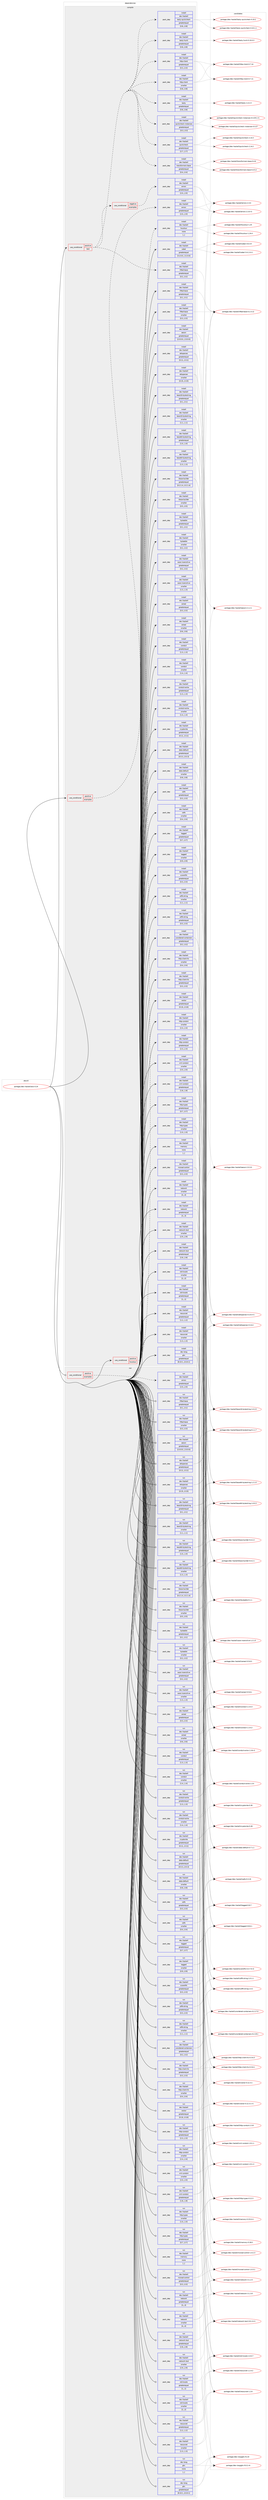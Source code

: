 digraph prolog {

# *************
# Graph options
# *************

newrank=true;
concentrate=true;
compound=true;
graph [rankdir=LR,fontname=Helvetica,fontsize=10,ranksep=1.5];#, ranksep=2.5, nodesep=0.2];
edge  [arrowhead=vee];
node  [fontname=Helvetica,fontsize=10];

# **********
# The ebuild
# **********

subgraph cluster_leftcol {
color=gray;
label=<<i>ebuild</i>>;
id [label="portage://dev-haskell/aws-0.24", color=red, width=4, href="../dev-haskell/aws-0.24.svg"];
}

# ****************
# The dependencies
# ****************

subgraph cluster_midcol {
color=gray;
label=<<i>dependencies</i>>;
subgraph cluster_compile {
fillcolor="#eeeeee";
style=filled;
label=<<i>compile</i>>;
subgraph cond20081 {
dependency76979 [label=<<TABLE BORDER="0" CELLBORDER="1" CELLSPACING="0" CELLPADDING="4"><TR><TD ROWSPAN="3" CELLPADDING="10">use_conditional</TD></TR><TR><TD>positive</TD></TR><TR><TD>examples</TD></TR></TABLE>>, shape=none, color=red];
subgraph pack55932 {
dependency76980 [label=<<TABLE BORDER="0" CELLBORDER="1" CELLSPACING="0" CELLPADDING="4" WIDTH="220"><TR><TD ROWSPAN="6" CELLPADDING="30">pack_dep</TD></TR><TR><TD WIDTH="110">install</TD></TR><TR><TD>dev-haskell</TD></TR><TR><TD>errors</TD></TR><TR><TD>greaterequal</TD></TR><TR><TD>[2.0,,,2.0]</TD></TR></TABLE>>, shape=none, color=blue];
}
dependency76979:e -> dependency76980:w [weight=20,style="dashed",arrowhead="vee"];
}
id:e -> dependency76979:w [weight=20,style="solid",arrowhead="vee"];
subgraph cond20082 {
dependency76981 [label=<<TABLE BORDER="0" CELLBORDER="1" CELLSPACING="0" CELLPADDING="4"><TR><TD ROWSPAN="3" CELLPADDING="10">use_conditional</TD></TR><TR><TD>positive</TD></TR><TR><TD>hscolour</TD></TR></TABLE>>, shape=none, color=red];
subgraph pack55933 {
dependency76982 [label=<<TABLE BORDER="0" CELLBORDER="1" CELLSPACING="0" CELLPADDING="4" WIDTH="220"><TR><TD ROWSPAN="6" CELLPADDING="30">pack_dep</TD></TR><TR><TD WIDTH="110">install</TD></TR><TR><TD>dev-haskell</TD></TR><TR><TD>hscolour</TD></TR><TR><TD>none</TD></TR><TR><TD>[,,]</TD></TR></TABLE>>, shape=none, color=blue];
}
dependency76981:e -> dependency76982:w [weight=20,style="dashed",arrowhead="vee"];
}
id:e -> dependency76981:w [weight=20,style="solid",arrowhead="vee"];
subgraph cond20083 {
dependency76983 [label=<<TABLE BORDER="0" CELLBORDER="1" CELLSPACING="0" CELLPADDING="4"><TR><TD ROWSPAN="3" CELLPADDING="10">use_conditional</TD></TR><TR><TD>positive</TD></TR><TR><TD>test</TD></TR></TABLE>>, shape=none, color=red];
subgraph pack55934 {
dependency76984 [label=<<TABLE BORDER="0" CELLBORDER="1" CELLSPACING="0" CELLPADDING="4" WIDTH="220"><TR><TD ROWSPAN="6" CELLPADDING="30">pack_dep</TD></TR><TR><TD WIDTH="110">install</TD></TR><TR><TD>dev-haskell</TD></TR><TR><TD>http-client</TD></TR><TR><TD>greaterequal</TD></TR><TR><TD>[0.3,,,0.3]</TD></TR></TABLE>>, shape=none, color=blue];
}
dependency76983:e -> dependency76984:w [weight=20,style="dashed",arrowhead="vee"];
subgraph pack55935 {
dependency76985 [label=<<TABLE BORDER="0" CELLBORDER="1" CELLSPACING="0" CELLPADDING="4" WIDTH="220"><TR><TD ROWSPAN="6" CELLPADDING="30">pack_dep</TD></TR><TR><TD WIDTH="110">install</TD></TR><TR><TD>dev-haskell</TD></TR><TR><TD>http-client</TD></TR><TR><TD>smaller</TD></TR><TR><TD>[0.8,,,0.8]</TD></TR></TABLE>>, shape=none, color=blue];
}
dependency76983:e -> dependency76985:w [weight=20,style="dashed",arrowhead="vee"];
subgraph pack55936 {
dependency76986 [label=<<TABLE BORDER="0" CELLBORDER="1" CELLSPACING="0" CELLPADDING="4" WIDTH="220"><TR><TD ROWSPAN="6" CELLPADDING="30">pack_dep</TD></TR><TR><TD WIDTH="110">install</TD></TR><TR><TD>dev-haskell</TD></TR><TR><TD>lifted-base</TD></TR><TR><TD>greaterequal</TD></TR><TR><TD>[0.2,,,0.2]</TD></TR></TABLE>>, shape=none, color=blue];
}
dependency76983:e -> dependency76986:w [weight=20,style="dashed",arrowhead="vee"];
subgraph pack55937 {
dependency76987 [label=<<TABLE BORDER="0" CELLBORDER="1" CELLSPACING="0" CELLPADDING="4" WIDTH="220"><TR><TD ROWSPAN="6" CELLPADDING="30">pack_dep</TD></TR><TR><TD WIDTH="110">install</TD></TR><TR><TD>dev-haskell</TD></TR><TR><TD>quickcheck</TD></TR><TR><TD>greaterequal</TD></TR><TR><TD>[2.7,,,2.7]</TD></TR></TABLE>>, shape=none, color=blue];
}
dependency76983:e -> dependency76987:w [weight=20,style="dashed",arrowhead="vee"];
subgraph pack55938 {
dependency76988 [label=<<TABLE BORDER="0" CELLBORDER="1" CELLSPACING="0" CELLPADDING="4" WIDTH="220"><TR><TD ROWSPAN="6" CELLPADDING="30">pack_dep</TD></TR><TR><TD WIDTH="110">install</TD></TR><TR><TD>dev-haskell</TD></TR><TR><TD>quickcheck-instances</TD></TR><TR><TD>greaterequal</TD></TR><TR><TD>[0.3,,,0.3]</TD></TR></TABLE>>, shape=none, color=blue];
}
dependency76983:e -> dependency76988:w [weight=20,style="dashed",arrowhead="vee"];
subgraph pack55939 {
dependency76989 [label=<<TABLE BORDER="0" CELLBORDER="1" CELLSPACING="0" CELLPADDING="4" WIDTH="220"><TR><TD ROWSPAN="6" CELLPADDING="30">pack_dep</TD></TR><TR><TD WIDTH="110">install</TD></TR><TR><TD>dev-haskell</TD></TR><TR><TD>tasty</TD></TR><TR><TD>greaterequal</TD></TR><TR><TD>[0.8,,,0.8]</TD></TR></TABLE>>, shape=none, color=blue];
}
dependency76983:e -> dependency76989:w [weight=20,style="dashed",arrowhead="vee"];
subgraph pack55940 {
dependency76990 [label=<<TABLE BORDER="0" CELLBORDER="1" CELLSPACING="0" CELLPADDING="4" WIDTH="220"><TR><TD ROWSPAN="6" CELLPADDING="30">pack_dep</TD></TR><TR><TD WIDTH="110">install</TD></TR><TR><TD>dev-haskell</TD></TR><TR><TD>tasty-hunit</TD></TR><TR><TD>greaterequal</TD></TR><TR><TD>[0.8,,,0.8]</TD></TR></TABLE>>, shape=none, color=blue];
}
dependency76983:e -> dependency76990:w [weight=20,style="dashed",arrowhead="vee"];
subgraph pack55941 {
dependency76991 [label=<<TABLE BORDER="0" CELLBORDER="1" CELLSPACING="0" CELLPADDING="4" WIDTH="220"><TR><TD ROWSPAN="6" CELLPADDING="30">pack_dep</TD></TR><TR><TD WIDTH="110">install</TD></TR><TR><TD>dev-haskell</TD></TR><TR><TD>tasty-quickcheck</TD></TR><TR><TD>greaterequal</TD></TR><TR><TD>[0.8,,,0.8]</TD></TR></TABLE>>, shape=none, color=blue];
}
dependency76983:e -> dependency76991:w [weight=20,style="dashed",arrowhead="vee"];
subgraph pack55942 {
dependency76992 [label=<<TABLE BORDER="0" CELLBORDER="1" CELLSPACING="0" CELLPADDING="4" WIDTH="220"><TR><TD ROWSPAN="6" CELLPADDING="30">pack_dep</TD></TR><TR><TD WIDTH="110">install</TD></TR><TR><TD>dev-haskell</TD></TR><TR><TD>transformers-base</TD></TR><TR><TD>greaterequal</TD></TR><TR><TD>[0.4,,,0.4]</TD></TR></TABLE>>, shape=none, color=blue];
}
dependency76983:e -> dependency76992:w [weight=20,style="dashed",arrowhead="vee"];
subgraph cond20084 {
dependency76993 [label=<<TABLE BORDER="0" CELLBORDER="1" CELLSPACING="0" CELLPADDING="4"><TR><TD ROWSPAN="3" CELLPADDING="10">use_conditional</TD></TR><TR><TD>negative</TD></TR><TR><TD>examples</TD></TR></TABLE>>, shape=none, color=red];
subgraph pack55943 {
dependency76994 [label=<<TABLE BORDER="0" CELLBORDER="1" CELLSPACING="0" CELLPADDING="4" WIDTH="220"><TR><TD ROWSPAN="6" CELLPADDING="30">pack_dep</TD></TR><TR><TD WIDTH="110">install</TD></TR><TR><TD>dev-haskell</TD></TR><TR><TD>errors</TD></TR><TR><TD>greaterequal</TD></TR><TR><TD>[2.0,,,2.0]</TD></TR></TABLE>>, shape=none, color=blue];
}
dependency76993:e -> dependency76994:w [weight=20,style="dashed",arrowhead="vee"];
}
dependency76983:e -> dependency76993:w [weight=20,style="dashed",arrowhead="vee"];
}
id:e -> dependency76983:w [weight=20,style="solid",arrowhead="vee"];
subgraph pack55944 {
dependency76995 [label=<<TABLE BORDER="0" CELLBORDER="1" CELLSPACING="0" CELLPADDING="4" WIDTH="220"><TR><TD ROWSPAN="6" CELLPADDING="30">pack_dep</TD></TR><TR><TD WIDTH="110">install</TD></TR><TR><TD>dev-haskell</TD></TR><TR><TD>aeson</TD></TR><TR><TD>greaterequal</TD></TR><TR><TD>[2.0.0.0,,,2.0.0.0]</TD></TR></TABLE>>, shape=none, color=blue];
}
id:e -> dependency76995:w [weight=20,style="solid",arrowhead="vee"];
subgraph pack55945 {
dependency76996 [label=<<TABLE BORDER="0" CELLBORDER="1" CELLSPACING="0" CELLPADDING="4" WIDTH="220"><TR><TD ROWSPAN="6" CELLPADDING="30">pack_dep</TD></TR><TR><TD WIDTH="110">install</TD></TR><TR><TD>dev-haskell</TD></TR><TR><TD>attoparsec</TD></TR><TR><TD>greaterequal</TD></TR><TR><TD>[0.11,,,0.11]</TD></TR></TABLE>>, shape=none, color=blue];
}
id:e -> dependency76996:w [weight=20,style="solid",arrowhead="vee"];
subgraph pack55946 {
dependency76997 [label=<<TABLE BORDER="0" CELLBORDER="1" CELLSPACING="0" CELLPADDING="4" WIDTH="220"><TR><TD ROWSPAN="6" CELLPADDING="30">pack_dep</TD></TR><TR><TD WIDTH="110">install</TD></TR><TR><TD>dev-haskell</TD></TR><TR><TD>attoparsec</TD></TR><TR><TD>smaller</TD></TR><TR><TD>[0.15,,,0.15]</TD></TR></TABLE>>, shape=none, color=blue];
}
id:e -> dependency76997:w [weight=20,style="solid",arrowhead="vee"];
subgraph pack55947 {
dependency76998 [label=<<TABLE BORDER="0" CELLBORDER="1" CELLSPACING="0" CELLPADDING="4" WIDTH="220"><TR><TD ROWSPAN="6" CELLPADDING="30">pack_dep</TD></TR><TR><TD WIDTH="110">install</TD></TR><TR><TD>dev-haskell</TD></TR><TR><TD>base16-bytestring</TD></TR><TR><TD>greaterequal</TD></TR><TR><TD>[0.1,,,0.1]</TD></TR></TABLE>>, shape=none, color=blue];
}
id:e -> dependency76998:w [weight=20,style="solid",arrowhead="vee"];
subgraph pack55948 {
dependency76999 [label=<<TABLE BORDER="0" CELLBORDER="1" CELLSPACING="0" CELLPADDING="4" WIDTH="220"><TR><TD ROWSPAN="6" CELLPADDING="30">pack_dep</TD></TR><TR><TD WIDTH="110">install</TD></TR><TR><TD>dev-haskell</TD></TR><TR><TD>base16-bytestring</TD></TR><TR><TD>smaller</TD></TR><TR><TD>[1.1,,,1.1]</TD></TR></TABLE>>, shape=none, color=blue];
}
id:e -> dependency76999:w [weight=20,style="solid",arrowhead="vee"];
subgraph pack55949 {
dependency77000 [label=<<TABLE BORDER="0" CELLBORDER="1" CELLSPACING="0" CELLPADDING="4" WIDTH="220"><TR><TD ROWSPAN="6" CELLPADDING="30">pack_dep</TD></TR><TR><TD WIDTH="110">install</TD></TR><TR><TD>dev-haskell</TD></TR><TR><TD>base64-bytestring</TD></TR><TR><TD>greaterequal</TD></TR><TR><TD>[1.0,,,1.0]</TD></TR></TABLE>>, shape=none, color=blue];
}
id:e -> dependency77000:w [weight=20,style="solid",arrowhead="vee"];
subgraph pack55950 {
dependency77001 [label=<<TABLE BORDER="0" CELLBORDER="1" CELLSPACING="0" CELLPADDING="4" WIDTH="220"><TR><TD ROWSPAN="6" CELLPADDING="30">pack_dep</TD></TR><TR><TD WIDTH="110">install</TD></TR><TR><TD>dev-haskell</TD></TR><TR><TD>base64-bytestring</TD></TR><TR><TD>smaller</TD></TR><TR><TD>[1.3,,,1.3]</TD></TR></TABLE>>, shape=none, color=blue];
}
id:e -> dependency77001:w [weight=20,style="solid",arrowhead="vee"];
subgraph pack55951 {
dependency77002 [label=<<TABLE BORDER="0" CELLBORDER="1" CELLSPACING="0" CELLPADDING="4" WIDTH="220"><TR><TD ROWSPAN="6" CELLPADDING="30">pack_dep</TD></TR><TR><TD WIDTH="110">install</TD></TR><TR><TD>dev-haskell</TD></TR><TR><TD>blaze-builder</TD></TR><TR><TD>greaterequal</TD></TR><TR><TD>[0.2.1.4,,,0.2.1.4]</TD></TR></TABLE>>, shape=none, color=blue];
}
id:e -> dependency77002:w [weight=20,style="solid",arrowhead="vee"];
subgraph pack55952 {
dependency77003 [label=<<TABLE BORDER="0" CELLBORDER="1" CELLSPACING="0" CELLPADDING="4" WIDTH="220"><TR><TD ROWSPAN="6" CELLPADDING="30">pack_dep</TD></TR><TR><TD WIDTH="110">install</TD></TR><TR><TD>dev-haskell</TD></TR><TR><TD>blaze-builder</TD></TR><TR><TD>smaller</TD></TR><TR><TD>[0.5,,,0.5]</TD></TR></TABLE>>, shape=none, color=blue];
}
id:e -> dependency77003:w [weight=20,style="solid",arrowhead="vee"];
subgraph pack55953 {
dependency77004 [label=<<TABLE BORDER="0" CELLBORDER="1" CELLSPACING="0" CELLPADDING="4" WIDTH="220"><TR><TD ROWSPAN="6" CELLPADDING="30">pack_dep</TD></TR><TR><TD WIDTH="110">install</TD></TR><TR><TD>dev-haskell</TD></TR><TR><TD>byteable</TD></TR><TR><TD>greaterequal</TD></TR><TR><TD>[0.1,,,0.1]</TD></TR></TABLE>>, shape=none, color=blue];
}
id:e -> dependency77004:w [weight=20,style="solid",arrowhead="vee"];
subgraph pack55954 {
dependency77005 [label=<<TABLE BORDER="0" CELLBORDER="1" CELLSPACING="0" CELLPADDING="4" WIDTH="220"><TR><TD ROWSPAN="6" CELLPADDING="30">pack_dep</TD></TR><TR><TD WIDTH="110">install</TD></TR><TR><TD>dev-haskell</TD></TR><TR><TD>byteable</TD></TR><TR><TD>smaller</TD></TR><TR><TD>[0.2,,,0.2]</TD></TR></TABLE>>, shape=none, color=blue];
}
id:e -> dependency77005:w [weight=20,style="solid",arrowhead="vee"];
subgraph pack55955 {
dependency77006 [label=<<TABLE BORDER="0" CELLBORDER="1" CELLSPACING="0" CELLPADDING="4" WIDTH="220"><TR><TD ROWSPAN="6" CELLPADDING="30">pack_dep</TD></TR><TR><TD WIDTH="110">install</TD></TR><TR><TD>dev-haskell</TD></TR><TR><TD>cabal</TD></TR><TR><TD>greaterequal</TD></TR><TR><TD>[3.2.0.0,,,3.2.0.0]</TD></TR></TABLE>>, shape=none, color=blue];
}
id:e -> dependency77006:w [weight=20,style="solid",arrowhead="vee"];
subgraph pack55956 {
dependency77007 [label=<<TABLE BORDER="0" CELLBORDER="1" CELLSPACING="0" CELLPADDING="4" WIDTH="220"><TR><TD ROWSPAN="6" CELLPADDING="30">pack_dep</TD></TR><TR><TD WIDTH="110">install</TD></TR><TR><TD>dev-haskell</TD></TR><TR><TD>case-insensitive</TD></TR><TR><TD>greaterequal</TD></TR><TR><TD>[0.2,,,0.2]</TD></TR></TABLE>>, shape=none, color=blue];
}
id:e -> dependency77007:w [weight=20,style="solid",arrowhead="vee"];
subgraph pack55957 {
dependency77008 [label=<<TABLE BORDER="0" CELLBORDER="1" CELLSPACING="0" CELLPADDING="4" WIDTH="220"><TR><TD ROWSPAN="6" CELLPADDING="30">pack_dep</TD></TR><TR><TD WIDTH="110">install</TD></TR><TR><TD>dev-haskell</TD></TR><TR><TD>case-insensitive</TD></TR><TR><TD>smaller</TD></TR><TR><TD>[1.3,,,1.3]</TD></TR></TABLE>>, shape=none, color=blue];
}
id:e -> dependency77008:w [weight=20,style="solid",arrowhead="vee"];
subgraph pack55958 {
dependency77009 [label=<<TABLE BORDER="0" CELLBORDER="1" CELLSPACING="0" CELLPADDING="4" WIDTH="220"><TR><TD ROWSPAN="6" CELLPADDING="30">pack_dep</TD></TR><TR><TD WIDTH="110">install</TD></TR><TR><TD>dev-haskell</TD></TR><TR><TD>cereal</TD></TR><TR><TD>greaterequal</TD></TR><TR><TD>[0.3,,,0.3]</TD></TR></TABLE>>, shape=none, color=blue];
}
id:e -> dependency77009:w [weight=20,style="solid",arrowhead="vee"];
subgraph pack55959 {
dependency77010 [label=<<TABLE BORDER="0" CELLBORDER="1" CELLSPACING="0" CELLPADDING="4" WIDTH="220"><TR><TD ROWSPAN="6" CELLPADDING="30">pack_dep</TD></TR><TR><TD WIDTH="110">install</TD></TR><TR><TD>dev-haskell</TD></TR><TR><TD>cereal</TD></TR><TR><TD>smaller</TD></TR><TR><TD>[0.6,,,0.6]</TD></TR></TABLE>>, shape=none, color=blue];
}
id:e -> dependency77010:w [weight=20,style="solid",arrowhead="vee"];
subgraph pack55960 {
dependency77011 [label=<<TABLE BORDER="0" CELLBORDER="1" CELLSPACING="0" CELLPADDING="4" WIDTH="220"><TR><TD ROWSPAN="6" CELLPADDING="30">pack_dep</TD></TR><TR><TD WIDTH="110">install</TD></TR><TR><TD>dev-haskell</TD></TR><TR><TD>conduit</TD></TR><TR><TD>greaterequal</TD></TR><TR><TD>[1.3,,,1.3]</TD></TR></TABLE>>, shape=none, color=blue];
}
id:e -> dependency77011:w [weight=20,style="solid",arrowhead="vee"];
subgraph pack55961 {
dependency77012 [label=<<TABLE BORDER="0" CELLBORDER="1" CELLSPACING="0" CELLPADDING="4" WIDTH="220"><TR><TD ROWSPAN="6" CELLPADDING="30">pack_dep</TD></TR><TR><TD WIDTH="110">install</TD></TR><TR><TD>dev-haskell</TD></TR><TR><TD>conduit</TD></TR><TR><TD>smaller</TD></TR><TR><TD>[1.4,,,1.4]</TD></TR></TABLE>>, shape=none, color=blue];
}
id:e -> dependency77012:w [weight=20,style="solid",arrowhead="vee"];
subgraph pack55962 {
dependency77013 [label=<<TABLE BORDER="0" CELLBORDER="1" CELLSPACING="0" CELLPADDING="4" WIDTH="220"><TR><TD ROWSPAN="6" CELLPADDING="30">pack_dep</TD></TR><TR><TD WIDTH="110">install</TD></TR><TR><TD>dev-haskell</TD></TR><TR><TD>conduit-extra</TD></TR><TR><TD>greaterequal</TD></TR><TR><TD>[1.3,,,1.3]</TD></TR></TABLE>>, shape=none, color=blue];
}
id:e -> dependency77013:w [weight=20,style="solid",arrowhead="vee"];
subgraph pack55963 {
dependency77014 [label=<<TABLE BORDER="0" CELLBORDER="1" CELLSPACING="0" CELLPADDING="4" WIDTH="220"><TR><TD ROWSPAN="6" CELLPADDING="30">pack_dep</TD></TR><TR><TD WIDTH="110">install</TD></TR><TR><TD>dev-haskell</TD></TR><TR><TD>conduit-extra</TD></TR><TR><TD>smaller</TD></TR><TR><TD>[1.4,,,1.4]</TD></TR></TABLE>>, shape=none, color=blue];
}
id:e -> dependency77014:w [weight=20,style="solid",arrowhead="vee"];
subgraph pack55964 {
dependency77015 [label=<<TABLE BORDER="0" CELLBORDER="1" CELLSPACING="0" CELLPADDING="4" WIDTH="220"><TR><TD ROWSPAN="6" CELLPADDING="30">pack_dep</TD></TR><TR><TD WIDTH="110">install</TD></TR><TR><TD>dev-haskell</TD></TR><TR><TD>cryptonite</TD></TR><TR><TD>greaterequal</TD></TR><TR><TD>[0.11,,,0.11]</TD></TR></TABLE>>, shape=none, color=blue];
}
id:e -> dependency77015:w [weight=20,style="solid",arrowhead="vee"];
subgraph pack55965 {
dependency77016 [label=<<TABLE BORDER="0" CELLBORDER="1" CELLSPACING="0" CELLPADDING="4" WIDTH="220"><TR><TD ROWSPAN="6" CELLPADDING="30">pack_dep</TD></TR><TR><TD WIDTH="110">install</TD></TR><TR><TD>dev-haskell</TD></TR><TR><TD>data-default</TD></TR><TR><TD>greaterequal</TD></TR><TR><TD>[0.5.3,,,0.5.3]</TD></TR></TABLE>>, shape=none, color=blue];
}
id:e -> dependency77016:w [weight=20,style="solid",arrowhead="vee"];
subgraph pack55966 {
dependency77017 [label=<<TABLE BORDER="0" CELLBORDER="1" CELLSPACING="0" CELLPADDING="4" WIDTH="220"><TR><TD ROWSPAN="6" CELLPADDING="30">pack_dep</TD></TR><TR><TD WIDTH="110">install</TD></TR><TR><TD>dev-haskell</TD></TR><TR><TD>data-default</TD></TR><TR><TD>smaller</TD></TR><TR><TD>[0.8,,,0.8]</TD></TR></TABLE>>, shape=none, color=blue];
}
id:e -> dependency77017:w [weight=20,style="solid",arrowhead="vee"];
subgraph pack55967 {
dependency77018 [label=<<TABLE BORDER="0" CELLBORDER="1" CELLSPACING="0" CELLPADDING="4" WIDTH="220"><TR><TD ROWSPAN="6" CELLPADDING="30">pack_dep</TD></TR><TR><TD WIDTH="110">install</TD></TR><TR><TD>dev-haskell</TD></TR><TR><TD>http-client-tls</TD></TR><TR><TD>greaterequal</TD></TR><TR><TD>[0.3,,,0.3]</TD></TR></TABLE>>, shape=none, color=blue];
}
id:e -> dependency77018:w [weight=20,style="solid",arrowhead="vee"];
subgraph pack55968 {
dependency77019 [label=<<TABLE BORDER="0" CELLBORDER="1" CELLSPACING="0" CELLPADDING="4" WIDTH="220"><TR><TD ROWSPAN="6" CELLPADDING="30">pack_dep</TD></TR><TR><TD WIDTH="110">install</TD></TR><TR><TD>dev-haskell</TD></TR><TR><TD>http-client-tls</TD></TR><TR><TD>smaller</TD></TR><TR><TD>[0.4,,,0.4]</TD></TR></TABLE>>, shape=none, color=blue];
}
id:e -> dependency77019:w [weight=20,style="solid",arrowhead="vee"];
subgraph pack55969 {
dependency77020 [label=<<TABLE BORDER="0" CELLBORDER="1" CELLSPACING="0" CELLPADDING="4" WIDTH="220"><TR><TD ROWSPAN="6" CELLPADDING="30">pack_dep</TD></TR><TR><TD WIDTH="110">install</TD></TR><TR><TD>dev-haskell</TD></TR><TR><TD>http-conduit</TD></TR><TR><TD>greaterequal</TD></TR><TR><TD>[2.3,,,2.3]</TD></TR></TABLE>>, shape=none, color=blue];
}
id:e -> dependency77020:w [weight=20,style="solid",arrowhead="vee"];
subgraph pack55970 {
dependency77021 [label=<<TABLE BORDER="0" CELLBORDER="1" CELLSPACING="0" CELLPADDING="4" WIDTH="220"><TR><TD ROWSPAN="6" CELLPADDING="30">pack_dep</TD></TR><TR><TD WIDTH="110">install</TD></TR><TR><TD>dev-haskell</TD></TR><TR><TD>http-conduit</TD></TR><TR><TD>smaller</TD></TR><TR><TD>[2.4,,,2.4]</TD></TR></TABLE>>, shape=none, color=blue];
}
id:e -> dependency77021:w [weight=20,style="solid",arrowhead="vee"];
subgraph pack55971 {
dependency77022 [label=<<TABLE BORDER="0" CELLBORDER="1" CELLSPACING="0" CELLPADDING="4" WIDTH="220"><TR><TD ROWSPAN="6" CELLPADDING="30">pack_dep</TD></TR><TR><TD WIDTH="110">install</TD></TR><TR><TD>dev-haskell</TD></TR><TR><TD>http-types</TD></TR><TR><TD>greaterequal</TD></TR><TR><TD>[0.7,,,0.7]</TD></TR></TABLE>>, shape=none, color=blue];
}
id:e -> dependency77022:w [weight=20,style="solid",arrowhead="vee"];
subgraph pack55972 {
dependency77023 [label=<<TABLE BORDER="0" CELLBORDER="1" CELLSPACING="0" CELLPADDING="4" WIDTH="220"><TR><TD ROWSPAN="6" CELLPADDING="30">pack_dep</TD></TR><TR><TD WIDTH="110">install</TD></TR><TR><TD>dev-haskell</TD></TR><TR><TD>http-types</TD></TR><TR><TD>smaller</TD></TR><TR><TD>[1.0,,,1.0]</TD></TR></TABLE>>, shape=none, color=blue];
}
id:e -> dependency77023:w [weight=20,style="solid",arrowhead="vee"];
subgraph pack55973 {
dependency77024 [label=<<TABLE BORDER="0" CELLBORDER="1" CELLSPACING="0" CELLPADDING="4" WIDTH="220"><TR><TD ROWSPAN="6" CELLPADDING="30">pack_dep</TD></TR><TR><TD WIDTH="110">install</TD></TR><TR><TD>dev-haskell</TD></TR><TR><TD>lifted-base</TD></TR><TR><TD>greaterequal</TD></TR><TR><TD>[0.1,,,0.1]</TD></TR></TABLE>>, shape=none, color=blue];
}
id:e -> dependency77024:w [weight=20,style="solid",arrowhead="vee"];
subgraph pack55974 {
dependency77025 [label=<<TABLE BORDER="0" CELLBORDER="1" CELLSPACING="0" CELLPADDING="4" WIDTH="220"><TR><TD ROWSPAN="6" CELLPADDING="30">pack_dep</TD></TR><TR><TD WIDTH="110">install</TD></TR><TR><TD>dev-haskell</TD></TR><TR><TD>lifted-base</TD></TR><TR><TD>smaller</TD></TR><TR><TD>[0.3,,,0.3]</TD></TR></TABLE>>, shape=none, color=blue];
}
id:e -> dependency77025:w [weight=20,style="solid",arrowhead="vee"];
subgraph pack55975 {
dependency77026 [label=<<TABLE BORDER="0" CELLBORDER="1" CELLSPACING="0" CELLPADDING="4" WIDTH="220"><TR><TD ROWSPAN="6" CELLPADDING="30">pack_dep</TD></TR><TR><TD WIDTH="110">install</TD></TR><TR><TD>dev-haskell</TD></TR><TR><TD>memory</TD></TR><TR><TD>none</TD></TR><TR><TD>[,,]</TD></TR></TABLE>>, shape=none, color=blue];
}
id:e -> dependency77026:w [weight=20,style="solid",arrowhead="vee"];
subgraph pack55976 {
dependency77027 [label=<<TABLE BORDER="0" CELLBORDER="1" CELLSPACING="0" CELLPADDING="4" WIDTH="220"><TR><TD ROWSPAN="6" CELLPADDING="30">pack_dep</TD></TR><TR><TD WIDTH="110">install</TD></TR><TR><TD>dev-haskell</TD></TR><TR><TD>monad-control</TD></TR><TR><TD>greaterequal</TD></TR><TR><TD>[0.3,,,0.3]</TD></TR></TABLE>>, shape=none, color=blue];
}
id:e -> dependency77027:w [weight=20,style="solid",arrowhead="vee"];
subgraph pack55977 {
dependency77028 [label=<<TABLE BORDER="0" CELLBORDER="1" CELLSPACING="0" CELLPADDING="4" WIDTH="220"><TR><TD ROWSPAN="6" CELLPADDING="30">pack_dep</TD></TR><TR><TD WIDTH="110">install</TD></TR><TR><TD>dev-haskell</TD></TR><TR><TD>network</TD></TR><TR><TD>greaterequal</TD></TR><TR><TD>[3,,,3]</TD></TR></TABLE>>, shape=none, color=blue];
}
id:e -> dependency77028:w [weight=20,style="solid",arrowhead="vee"];
subgraph pack55978 {
dependency77029 [label=<<TABLE BORDER="0" CELLBORDER="1" CELLSPACING="0" CELLPADDING="4" WIDTH="220"><TR><TD ROWSPAN="6" CELLPADDING="30">pack_dep</TD></TR><TR><TD WIDTH="110">install</TD></TR><TR><TD>dev-haskell</TD></TR><TR><TD>network</TD></TR><TR><TD>smaller</TD></TR><TR><TD>[4,,,4]</TD></TR></TABLE>>, shape=none, color=blue];
}
id:e -> dependency77029:w [weight=20,style="solid",arrowhead="vee"];
subgraph pack55979 {
dependency77030 [label=<<TABLE BORDER="0" CELLBORDER="1" CELLSPACING="0" CELLPADDING="4" WIDTH="220"><TR><TD ROWSPAN="6" CELLPADDING="30">pack_dep</TD></TR><TR><TD WIDTH="110">install</TD></TR><TR><TD>dev-haskell</TD></TR><TR><TD>network-bsd</TD></TR><TR><TD>greaterequal</TD></TR><TR><TD>[2.8,,,2.8]</TD></TR></TABLE>>, shape=none, color=blue];
}
id:e -> dependency77030:w [weight=20,style="solid",arrowhead="vee"];
subgraph pack55980 {
dependency77031 [label=<<TABLE BORDER="0" CELLBORDER="1" CELLSPACING="0" CELLPADDING="4" WIDTH="220"><TR><TD ROWSPAN="6" CELLPADDING="30">pack_dep</TD></TR><TR><TD WIDTH="110">install</TD></TR><TR><TD>dev-haskell</TD></TR><TR><TD>network-bsd</TD></TR><TR><TD>smaller</TD></TR><TR><TD>[2.9,,,2.9]</TD></TR></TABLE>>, shape=none, color=blue];
}
id:e -> dependency77031:w [weight=20,style="solid",arrowhead="vee"];
subgraph pack55981 {
dependency77032 [label=<<TABLE BORDER="0" CELLBORDER="1" CELLSPACING="0" CELLPADDING="4" WIDTH="220"><TR><TD ROWSPAN="6" CELLPADDING="30">pack_dep</TD></TR><TR><TD WIDTH="110">install</TD></TR><TR><TD>dev-haskell</TD></TR><TR><TD>old-locale</TD></TR><TR><TD>greaterequal</TD></TR><TR><TD>[1,,,1]</TD></TR></TABLE>>, shape=none, color=blue];
}
id:e -> dependency77032:w [weight=20,style="solid",arrowhead="vee"];
subgraph pack55982 {
dependency77033 [label=<<TABLE BORDER="0" CELLBORDER="1" CELLSPACING="0" CELLPADDING="4" WIDTH="220"><TR><TD ROWSPAN="6" CELLPADDING="30">pack_dep</TD></TR><TR><TD WIDTH="110">install</TD></TR><TR><TD>dev-haskell</TD></TR><TR><TD>old-locale</TD></TR><TR><TD>smaller</TD></TR><TR><TD>[2,,,2]</TD></TR></TABLE>>, shape=none, color=blue];
}
id:e -> dependency77033:w [weight=20,style="solid",arrowhead="vee"];
subgraph pack55983 {
dependency77034 [label=<<TABLE BORDER="0" CELLBORDER="1" CELLSPACING="0" CELLPADDING="4" WIDTH="220"><TR><TD ROWSPAN="6" CELLPADDING="30">pack_dep</TD></TR><TR><TD WIDTH="110">install</TD></TR><TR><TD>dev-haskell</TD></TR><TR><TD>resourcet</TD></TR><TR><TD>greaterequal</TD></TR><TR><TD>[1.2,,,1.2]</TD></TR></TABLE>>, shape=none, color=blue];
}
id:e -> dependency77034:w [weight=20,style="solid",arrowhead="vee"];
subgraph pack55984 {
dependency77035 [label=<<TABLE BORDER="0" CELLBORDER="1" CELLSPACING="0" CELLPADDING="4" WIDTH="220"><TR><TD ROWSPAN="6" CELLPADDING="30">pack_dep</TD></TR><TR><TD WIDTH="110">install</TD></TR><TR><TD>dev-haskell</TD></TR><TR><TD>resourcet</TD></TR><TR><TD>smaller</TD></TR><TR><TD>[1.3,,,1.3]</TD></TR></TABLE>>, shape=none, color=blue];
}
id:e -> dependency77035:w [weight=20,style="solid",arrowhead="vee"];
subgraph pack55985 {
dependency77036 [label=<<TABLE BORDER="0" CELLBORDER="1" CELLSPACING="0" CELLPADDING="4" WIDTH="220"><TR><TD ROWSPAN="6" CELLPADDING="30">pack_dep</TD></TR><TR><TD WIDTH="110">install</TD></TR><TR><TD>dev-haskell</TD></TR><TR><TD>safe</TD></TR><TR><TD>greaterequal</TD></TR><TR><TD>[0.3,,,0.3]</TD></TR></TABLE>>, shape=none, color=blue];
}
id:e -> dependency77036:w [weight=20,style="solid",arrowhead="vee"];
subgraph pack55986 {
dependency77037 [label=<<TABLE BORDER="0" CELLBORDER="1" CELLSPACING="0" CELLPADDING="4" WIDTH="220"><TR><TD ROWSPAN="6" CELLPADDING="30">pack_dep</TD></TR><TR><TD WIDTH="110">install</TD></TR><TR><TD>dev-haskell</TD></TR><TR><TD>safe</TD></TR><TR><TD>smaller</TD></TR><TR><TD>[0.4,,,0.4]</TD></TR></TABLE>>, shape=none, color=blue];
}
id:e -> dependency77037:w [weight=20,style="solid",arrowhead="vee"];
subgraph pack55987 {
dependency77038 [label=<<TABLE BORDER="0" CELLBORDER="1" CELLSPACING="0" CELLPADDING="4" WIDTH="220"><TR><TD ROWSPAN="6" CELLPADDING="30">pack_dep</TD></TR><TR><TD WIDTH="110">install</TD></TR><TR><TD>dev-haskell</TD></TR><TR><TD>scientific</TD></TR><TR><TD>greaterequal</TD></TR><TR><TD>[0.3,,,0.3]</TD></TR></TABLE>>, shape=none, color=blue];
}
id:e -> dependency77038:w [weight=20,style="solid",arrowhead="vee"];
subgraph pack55988 {
dependency77039 [label=<<TABLE BORDER="0" CELLBORDER="1" CELLSPACING="0" CELLPADDING="4" WIDTH="220"><TR><TD ROWSPAN="6" CELLPADDING="30">pack_dep</TD></TR><TR><TD WIDTH="110">install</TD></TR><TR><TD>dev-haskell</TD></TR><TR><TD>tagged</TD></TR><TR><TD>greaterequal</TD></TR><TR><TD>[0.7,,,0.7]</TD></TR></TABLE>>, shape=none, color=blue];
}
id:e -> dependency77039:w [weight=20,style="solid",arrowhead="vee"];
subgraph pack55989 {
dependency77040 [label=<<TABLE BORDER="0" CELLBORDER="1" CELLSPACING="0" CELLPADDING="4" WIDTH="220"><TR><TD ROWSPAN="6" CELLPADDING="30">pack_dep</TD></TR><TR><TD WIDTH="110">install</TD></TR><TR><TD>dev-haskell</TD></TR><TR><TD>tagged</TD></TR><TR><TD>smaller</TD></TR><TR><TD>[0.9,,,0.9]</TD></TR></TABLE>>, shape=none, color=blue];
}
id:e -> dependency77040:w [weight=20,style="solid",arrowhead="vee"];
subgraph pack55990 {
dependency77041 [label=<<TABLE BORDER="0" CELLBORDER="1" CELLSPACING="0" CELLPADDING="4" WIDTH="220"><TR><TD ROWSPAN="6" CELLPADDING="30">pack_dep</TD></TR><TR><TD WIDTH="110">install</TD></TR><TR><TD>dev-haskell</TD></TR><TR><TD>unordered-containers</TD></TR><TR><TD>greaterequal</TD></TR><TR><TD>[0.2,,,0.2]</TD></TR></TABLE>>, shape=none, color=blue];
}
id:e -> dependency77041:w [weight=20,style="solid",arrowhead="vee"];
subgraph pack55991 {
dependency77042 [label=<<TABLE BORDER="0" CELLBORDER="1" CELLSPACING="0" CELLPADDING="4" WIDTH="220"><TR><TD ROWSPAN="6" CELLPADDING="30">pack_dep</TD></TR><TR><TD WIDTH="110">install</TD></TR><TR><TD>dev-haskell</TD></TR><TR><TD>utf8-string</TD></TR><TR><TD>greaterequal</TD></TR><TR><TD>[0.3,,,0.3]</TD></TR></TABLE>>, shape=none, color=blue];
}
id:e -> dependency77042:w [weight=20,style="solid",arrowhead="vee"];
subgraph pack55992 {
dependency77043 [label=<<TABLE BORDER="0" CELLBORDER="1" CELLSPACING="0" CELLPADDING="4" WIDTH="220"><TR><TD ROWSPAN="6" CELLPADDING="30">pack_dep</TD></TR><TR><TD WIDTH="110">install</TD></TR><TR><TD>dev-haskell</TD></TR><TR><TD>utf8-string</TD></TR><TR><TD>smaller</TD></TR><TR><TD>[1.1,,,1.1]</TD></TR></TABLE>>, shape=none, color=blue];
}
id:e -> dependency77043:w [weight=20,style="solid",arrowhead="vee"];
subgraph pack55993 {
dependency77044 [label=<<TABLE BORDER="0" CELLBORDER="1" CELLSPACING="0" CELLPADDING="4" WIDTH="220"><TR><TD ROWSPAN="6" CELLPADDING="30">pack_dep</TD></TR><TR><TD WIDTH="110">install</TD></TR><TR><TD>dev-haskell</TD></TR><TR><TD>vector</TD></TR><TR><TD>greaterequal</TD></TR><TR><TD>[0.10,,,0.10]</TD></TR></TABLE>>, shape=none, color=blue];
}
id:e -> dependency77044:w [weight=20,style="solid",arrowhead="vee"];
subgraph pack55994 {
dependency77045 [label=<<TABLE BORDER="0" CELLBORDER="1" CELLSPACING="0" CELLPADDING="4" WIDTH="220"><TR><TD ROWSPAN="6" CELLPADDING="30">pack_dep</TD></TR><TR><TD WIDTH="110">install</TD></TR><TR><TD>dev-haskell</TD></TR><TR><TD>xml-conduit</TD></TR><TR><TD>greaterequal</TD></TR><TR><TD>[1.8,,,1.8]</TD></TR></TABLE>>, shape=none, color=blue];
}
id:e -> dependency77045:w [weight=20,style="solid",arrowhead="vee"];
subgraph pack55995 {
dependency77046 [label=<<TABLE BORDER="0" CELLBORDER="1" CELLSPACING="0" CELLPADDING="4" WIDTH="220"><TR><TD ROWSPAN="6" CELLPADDING="30">pack_dep</TD></TR><TR><TD WIDTH="110">install</TD></TR><TR><TD>dev-haskell</TD></TR><TR><TD>xml-conduit</TD></TR><TR><TD>smaller</TD></TR><TR><TD>[2.0,,,2.0]</TD></TR></TABLE>>, shape=none, color=blue];
}
id:e -> dependency77046:w [weight=20,style="solid",arrowhead="vee"];
subgraph pack55996 {
dependency77047 [label=<<TABLE BORDER="0" CELLBORDER="1" CELLSPACING="0" CELLPADDING="4" WIDTH="220"><TR><TD ROWSPAN="6" CELLPADDING="30">pack_dep</TD></TR><TR><TD WIDTH="110">install</TD></TR><TR><TD>dev-lang</TD></TR><TR><TD>ghc</TD></TR><TR><TD>greaterequal</TD></TR><TR><TD>[8.10.1,,,8.10.1]</TD></TR></TABLE>>, shape=none, color=blue];
}
id:e -> dependency77047:w [weight=20,style="solid",arrowhead="vee"];
}
subgraph cluster_compileandrun {
fillcolor="#eeeeee";
style=filled;
label=<<i>compile and run</i>>;
}
subgraph cluster_run {
fillcolor="#eeeeee";
style=filled;
label=<<i>run</i>>;
subgraph cond20085 {
dependency77048 [label=<<TABLE BORDER="0" CELLBORDER="1" CELLSPACING="0" CELLPADDING="4"><TR><TD ROWSPAN="3" CELLPADDING="10">use_conditional</TD></TR><TR><TD>positive</TD></TR><TR><TD>examples</TD></TR></TABLE>>, shape=none, color=red];
subgraph pack55997 {
dependency77049 [label=<<TABLE BORDER="0" CELLBORDER="1" CELLSPACING="0" CELLPADDING="4" WIDTH="220"><TR><TD ROWSPAN="6" CELLPADDING="30">pack_dep</TD></TR><TR><TD WIDTH="110">run</TD></TR><TR><TD>dev-haskell</TD></TR><TR><TD>errors</TD></TR><TR><TD>greaterequal</TD></TR><TR><TD>[2.0,,,2.0]</TD></TR></TABLE>>, shape=none, color=blue];
}
dependency77048:e -> dependency77049:w [weight=20,style="dashed",arrowhead="vee"];
}
id:e -> dependency77048:w [weight=20,style="solid",arrowhead="odot"];
subgraph pack55998 {
dependency77050 [label=<<TABLE BORDER="0" CELLBORDER="1" CELLSPACING="0" CELLPADDING="4" WIDTH="220"><TR><TD ROWSPAN="6" CELLPADDING="30">pack_dep</TD></TR><TR><TD WIDTH="110">run</TD></TR><TR><TD>dev-haskell</TD></TR><TR><TD>aeson</TD></TR><TR><TD>greaterequal</TD></TR><TR><TD>[2.0.0.0,,,2.0.0.0]</TD></TR></TABLE>>, shape=none, color=blue];
}
id:e -> dependency77050:w [weight=20,style="solid",arrowhead="odot"];
subgraph pack55999 {
dependency77051 [label=<<TABLE BORDER="0" CELLBORDER="1" CELLSPACING="0" CELLPADDING="4" WIDTH="220"><TR><TD ROWSPAN="6" CELLPADDING="30">pack_dep</TD></TR><TR><TD WIDTH="110">run</TD></TR><TR><TD>dev-haskell</TD></TR><TR><TD>attoparsec</TD></TR><TR><TD>greaterequal</TD></TR><TR><TD>[0.11,,,0.11]</TD></TR></TABLE>>, shape=none, color=blue];
}
id:e -> dependency77051:w [weight=20,style="solid",arrowhead="odot"];
subgraph pack56000 {
dependency77052 [label=<<TABLE BORDER="0" CELLBORDER="1" CELLSPACING="0" CELLPADDING="4" WIDTH="220"><TR><TD ROWSPAN="6" CELLPADDING="30">pack_dep</TD></TR><TR><TD WIDTH="110">run</TD></TR><TR><TD>dev-haskell</TD></TR><TR><TD>attoparsec</TD></TR><TR><TD>smaller</TD></TR><TR><TD>[0.15,,,0.15]</TD></TR></TABLE>>, shape=none, color=blue];
}
id:e -> dependency77052:w [weight=20,style="solid",arrowhead="odot"];
subgraph pack56001 {
dependency77053 [label=<<TABLE BORDER="0" CELLBORDER="1" CELLSPACING="0" CELLPADDING="4" WIDTH="220"><TR><TD ROWSPAN="6" CELLPADDING="30">pack_dep</TD></TR><TR><TD WIDTH="110">run</TD></TR><TR><TD>dev-haskell</TD></TR><TR><TD>base16-bytestring</TD></TR><TR><TD>greaterequal</TD></TR><TR><TD>[0.1,,,0.1]</TD></TR></TABLE>>, shape=none, color=blue];
}
id:e -> dependency77053:w [weight=20,style="solid",arrowhead="odot"];
subgraph pack56002 {
dependency77054 [label=<<TABLE BORDER="0" CELLBORDER="1" CELLSPACING="0" CELLPADDING="4" WIDTH="220"><TR><TD ROWSPAN="6" CELLPADDING="30">pack_dep</TD></TR><TR><TD WIDTH="110">run</TD></TR><TR><TD>dev-haskell</TD></TR><TR><TD>base16-bytestring</TD></TR><TR><TD>smaller</TD></TR><TR><TD>[1.1,,,1.1]</TD></TR></TABLE>>, shape=none, color=blue];
}
id:e -> dependency77054:w [weight=20,style="solid",arrowhead="odot"];
subgraph pack56003 {
dependency77055 [label=<<TABLE BORDER="0" CELLBORDER="1" CELLSPACING="0" CELLPADDING="4" WIDTH="220"><TR><TD ROWSPAN="6" CELLPADDING="30">pack_dep</TD></TR><TR><TD WIDTH="110">run</TD></TR><TR><TD>dev-haskell</TD></TR><TR><TD>base64-bytestring</TD></TR><TR><TD>greaterequal</TD></TR><TR><TD>[1.0,,,1.0]</TD></TR></TABLE>>, shape=none, color=blue];
}
id:e -> dependency77055:w [weight=20,style="solid",arrowhead="odot"];
subgraph pack56004 {
dependency77056 [label=<<TABLE BORDER="0" CELLBORDER="1" CELLSPACING="0" CELLPADDING="4" WIDTH="220"><TR><TD ROWSPAN="6" CELLPADDING="30">pack_dep</TD></TR><TR><TD WIDTH="110">run</TD></TR><TR><TD>dev-haskell</TD></TR><TR><TD>base64-bytestring</TD></TR><TR><TD>smaller</TD></TR><TR><TD>[1.3,,,1.3]</TD></TR></TABLE>>, shape=none, color=blue];
}
id:e -> dependency77056:w [weight=20,style="solid",arrowhead="odot"];
subgraph pack56005 {
dependency77057 [label=<<TABLE BORDER="0" CELLBORDER="1" CELLSPACING="0" CELLPADDING="4" WIDTH="220"><TR><TD ROWSPAN="6" CELLPADDING="30">pack_dep</TD></TR><TR><TD WIDTH="110">run</TD></TR><TR><TD>dev-haskell</TD></TR><TR><TD>blaze-builder</TD></TR><TR><TD>greaterequal</TD></TR><TR><TD>[0.2.1.4,,,0.2.1.4]</TD></TR></TABLE>>, shape=none, color=blue];
}
id:e -> dependency77057:w [weight=20,style="solid",arrowhead="odot"];
subgraph pack56006 {
dependency77058 [label=<<TABLE BORDER="0" CELLBORDER="1" CELLSPACING="0" CELLPADDING="4" WIDTH="220"><TR><TD ROWSPAN="6" CELLPADDING="30">pack_dep</TD></TR><TR><TD WIDTH="110">run</TD></TR><TR><TD>dev-haskell</TD></TR><TR><TD>blaze-builder</TD></TR><TR><TD>smaller</TD></TR><TR><TD>[0.5,,,0.5]</TD></TR></TABLE>>, shape=none, color=blue];
}
id:e -> dependency77058:w [weight=20,style="solid",arrowhead="odot"];
subgraph pack56007 {
dependency77059 [label=<<TABLE BORDER="0" CELLBORDER="1" CELLSPACING="0" CELLPADDING="4" WIDTH="220"><TR><TD ROWSPAN="6" CELLPADDING="30">pack_dep</TD></TR><TR><TD WIDTH="110">run</TD></TR><TR><TD>dev-haskell</TD></TR><TR><TD>byteable</TD></TR><TR><TD>greaterequal</TD></TR><TR><TD>[0.1,,,0.1]</TD></TR></TABLE>>, shape=none, color=blue];
}
id:e -> dependency77059:w [weight=20,style="solid",arrowhead="odot"];
subgraph pack56008 {
dependency77060 [label=<<TABLE BORDER="0" CELLBORDER="1" CELLSPACING="0" CELLPADDING="4" WIDTH="220"><TR><TD ROWSPAN="6" CELLPADDING="30">pack_dep</TD></TR><TR><TD WIDTH="110">run</TD></TR><TR><TD>dev-haskell</TD></TR><TR><TD>byteable</TD></TR><TR><TD>smaller</TD></TR><TR><TD>[0.2,,,0.2]</TD></TR></TABLE>>, shape=none, color=blue];
}
id:e -> dependency77060:w [weight=20,style="solid",arrowhead="odot"];
subgraph pack56009 {
dependency77061 [label=<<TABLE BORDER="0" CELLBORDER="1" CELLSPACING="0" CELLPADDING="4" WIDTH="220"><TR><TD ROWSPAN="6" CELLPADDING="30">pack_dep</TD></TR><TR><TD WIDTH="110">run</TD></TR><TR><TD>dev-haskell</TD></TR><TR><TD>case-insensitive</TD></TR><TR><TD>greaterequal</TD></TR><TR><TD>[0.2,,,0.2]</TD></TR></TABLE>>, shape=none, color=blue];
}
id:e -> dependency77061:w [weight=20,style="solid",arrowhead="odot"];
subgraph pack56010 {
dependency77062 [label=<<TABLE BORDER="0" CELLBORDER="1" CELLSPACING="0" CELLPADDING="4" WIDTH="220"><TR><TD ROWSPAN="6" CELLPADDING="30">pack_dep</TD></TR><TR><TD WIDTH="110">run</TD></TR><TR><TD>dev-haskell</TD></TR><TR><TD>case-insensitive</TD></TR><TR><TD>smaller</TD></TR><TR><TD>[1.3,,,1.3]</TD></TR></TABLE>>, shape=none, color=blue];
}
id:e -> dependency77062:w [weight=20,style="solid",arrowhead="odot"];
subgraph pack56011 {
dependency77063 [label=<<TABLE BORDER="0" CELLBORDER="1" CELLSPACING="0" CELLPADDING="4" WIDTH="220"><TR><TD ROWSPAN="6" CELLPADDING="30">pack_dep</TD></TR><TR><TD WIDTH="110">run</TD></TR><TR><TD>dev-haskell</TD></TR><TR><TD>cereal</TD></TR><TR><TD>greaterequal</TD></TR><TR><TD>[0.3,,,0.3]</TD></TR></TABLE>>, shape=none, color=blue];
}
id:e -> dependency77063:w [weight=20,style="solid",arrowhead="odot"];
subgraph pack56012 {
dependency77064 [label=<<TABLE BORDER="0" CELLBORDER="1" CELLSPACING="0" CELLPADDING="4" WIDTH="220"><TR><TD ROWSPAN="6" CELLPADDING="30">pack_dep</TD></TR><TR><TD WIDTH="110">run</TD></TR><TR><TD>dev-haskell</TD></TR><TR><TD>cereal</TD></TR><TR><TD>smaller</TD></TR><TR><TD>[0.6,,,0.6]</TD></TR></TABLE>>, shape=none, color=blue];
}
id:e -> dependency77064:w [weight=20,style="solid",arrowhead="odot"];
subgraph pack56013 {
dependency77065 [label=<<TABLE BORDER="0" CELLBORDER="1" CELLSPACING="0" CELLPADDING="4" WIDTH="220"><TR><TD ROWSPAN="6" CELLPADDING="30">pack_dep</TD></TR><TR><TD WIDTH="110">run</TD></TR><TR><TD>dev-haskell</TD></TR><TR><TD>conduit</TD></TR><TR><TD>greaterequal</TD></TR><TR><TD>[1.3,,,1.3]</TD></TR></TABLE>>, shape=none, color=blue];
}
id:e -> dependency77065:w [weight=20,style="solid",arrowhead="odot"];
subgraph pack56014 {
dependency77066 [label=<<TABLE BORDER="0" CELLBORDER="1" CELLSPACING="0" CELLPADDING="4" WIDTH="220"><TR><TD ROWSPAN="6" CELLPADDING="30">pack_dep</TD></TR><TR><TD WIDTH="110">run</TD></TR><TR><TD>dev-haskell</TD></TR><TR><TD>conduit</TD></TR><TR><TD>smaller</TD></TR><TR><TD>[1.4,,,1.4]</TD></TR></TABLE>>, shape=none, color=blue];
}
id:e -> dependency77066:w [weight=20,style="solid",arrowhead="odot"];
subgraph pack56015 {
dependency77067 [label=<<TABLE BORDER="0" CELLBORDER="1" CELLSPACING="0" CELLPADDING="4" WIDTH="220"><TR><TD ROWSPAN="6" CELLPADDING="30">pack_dep</TD></TR><TR><TD WIDTH="110">run</TD></TR><TR><TD>dev-haskell</TD></TR><TR><TD>conduit-extra</TD></TR><TR><TD>greaterequal</TD></TR><TR><TD>[1.3,,,1.3]</TD></TR></TABLE>>, shape=none, color=blue];
}
id:e -> dependency77067:w [weight=20,style="solid",arrowhead="odot"];
subgraph pack56016 {
dependency77068 [label=<<TABLE BORDER="0" CELLBORDER="1" CELLSPACING="0" CELLPADDING="4" WIDTH="220"><TR><TD ROWSPAN="6" CELLPADDING="30">pack_dep</TD></TR><TR><TD WIDTH="110">run</TD></TR><TR><TD>dev-haskell</TD></TR><TR><TD>conduit-extra</TD></TR><TR><TD>smaller</TD></TR><TR><TD>[1.4,,,1.4]</TD></TR></TABLE>>, shape=none, color=blue];
}
id:e -> dependency77068:w [weight=20,style="solid",arrowhead="odot"];
subgraph pack56017 {
dependency77069 [label=<<TABLE BORDER="0" CELLBORDER="1" CELLSPACING="0" CELLPADDING="4" WIDTH="220"><TR><TD ROWSPAN="6" CELLPADDING="30">pack_dep</TD></TR><TR><TD WIDTH="110">run</TD></TR><TR><TD>dev-haskell</TD></TR><TR><TD>cryptonite</TD></TR><TR><TD>greaterequal</TD></TR><TR><TD>[0.11,,,0.11]</TD></TR></TABLE>>, shape=none, color=blue];
}
id:e -> dependency77069:w [weight=20,style="solid",arrowhead="odot"];
subgraph pack56018 {
dependency77070 [label=<<TABLE BORDER="0" CELLBORDER="1" CELLSPACING="0" CELLPADDING="4" WIDTH="220"><TR><TD ROWSPAN="6" CELLPADDING="30">pack_dep</TD></TR><TR><TD WIDTH="110">run</TD></TR><TR><TD>dev-haskell</TD></TR><TR><TD>data-default</TD></TR><TR><TD>greaterequal</TD></TR><TR><TD>[0.5.3,,,0.5.3]</TD></TR></TABLE>>, shape=none, color=blue];
}
id:e -> dependency77070:w [weight=20,style="solid",arrowhead="odot"];
subgraph pack56019 {
dependency77071 [label=<<TABLE BORDER="0" CELLBORDER="1" CELLSPACING="0" CELLPADDING="4" WIDTH="220"><TR><TD ROWSPAN="6" CELLPADDING="30">pack_dep</TD></TR><TR><TD WIDTH="110">run</TD></TR><TR><TD>dev-haskell</TD></TR><TR><TD>data-default</TD></TR><TR><TD>smaller</TD></TR><TR><TD>[0.8,,,0.8]</TD></TR></TABLE>>, shape=none, color=blue];
}
id:e -> dependency77071:w [weight=20,style="solid",arrowhead="odot"];
subgraph pack56020 {
dependency77072 [label=<<TABLE BORDER="0" CELLBORDER="1" CELLSPACING="0" CELLPADDING="4" WIDTH="220"><TR><TD ROWSPAN="6" CELLPADDING="30">pack_dep</TD></TR><TR><TD WIDTH="110">run</TD></TR><TR><TD>dev-haskell</TD></TR><TR><TD>http-client-tls</TD></TR><TR><TD>greaterequal</TD></TR><TR><TD>[0.3,,,0.3]</TD></TR></TABLE>>, shape=none, color=blue];
}
id:e -> dependency77072:w [weight=20,style="solid",arrowhead="odot"];
subgraph pack56021 {
dependency77073 [label=<<TABLE BORDER="0" CELLBORDER="1" CELLSPACING="0" CELLPADDING="4" WIDTH="220"><TR><TD ROWSPAN="6" CELLPADDING="30">pack_dep</TD></TR><TR><TD WIDTH="110">run</TD></TR><TR><TD>dev-haskell</TD></TR><TR><TD>http-client-tls</TD></TR><TR><TD>smaller</TD></TR><TR><TD>[0.4,,,0.4]</TD></TR></TABLE>>, shape=none, color=blue];
}
id:e -> dependency77073:w [weight=20,style="solid",arrowhead="odot"];
subgraph pack56022 {
dependency77074 [label=<<TABLE BORDER="0" CELLBORDER="1" CELLSPACING="0" CELLPADDING="4" WIDTH="220"><TR><TD ROWSPAN="6" CELLPADDING="30">pack_dep</TD></TR><TR><TD WIDTH="110">run</TD></TR><TR><TD>dev-haskell</TD></TR><TR><TD>http-conduit</TD></TR><TR><TD>greaterequal</TD></TR><TR><TD>[2.3,,,2.3]</TD></TR></TABLE>>, shape=none, color=blue];
}
id:e -> dependency77074:w [weight=20,style="solid",arrowhead="odot"];
subgraph pack56023 {
dependency77075 [label=<<TABLE BORDER="0" CELLBORDER="1" CELLSPACING="0" CELLPADDING="4" WIDTH="220"><TR><TD ROWSPAN="6" CELLPADDING="30">pack_dep</TD></TR><TR><TD WIDTH="110">run</TD></TR><TR><TD>dev-haskell</TD></TR><TR><TD>http-conduit</TD></TR><TR><TD>smaller</TD></TR><TR><TD>[2.4,,,2.4]</TD></TR></TABLE>>, shape=none, color=blue];
}
id:e -> dependency77075:w [weight=20,style="solid",arrowhead="odot"];
subgraph pack56024 {
dependency77076 [label=<<TABLE BORDER="0" CELLBORDER="1" CELLSPACING="0" CELLPADDING="4" WIDTH="220"><TR><TD ROWSPAN="6" CELLPADDING="30">pack_dep</TD></TR><TR><TD WIDTH="110">run</TD></TR><TR><TD>dev-haskell</TD></TR><TR><TD>http-types</TD></TR><TR><TD>greaterequal</TD></TR><TR><TD>[0.7,,,0.7]</TD></TR></TABLE>>, shape=none, color=blue];
}
id:e -> dependency77076:w [weight=20,style="solid",arrowhead="odot"];
subgraph pack56025 {
dependency77077 [label=<<TABLE BORDER="0" CELLBORDER="1" CELLSPACING="0" CELLPADDING="4" WIDTH="220"><TR><TD ROWSPAN="6" CELLPADDING="30">pack_dep</TD></TR><TR><TD WIDTH="110">run</TD></TR><TR><TD>dev-haskell</TD></TR><TR><TD>http-types</TD></TR><TR><TD>smaller</TD></TR><TR><TD>[1.0,,,1.0]</TD></TR></TABLE>>, shape=none, color=blue];
}
id:e -> dependency77077:w [weight=20,style="solid",arrowhead="odot"];
subgraph pack56026 {
dependency77078 [label=<<TABLE BORDER="0" CELLBORDER="1" CELLSPACING="0" CELLPADDING="4" WIDTH="220"><TR><TD ROWSPAN="6" CELLPADDING="30">pack_dep</TD></TR><TR><TD WIDTH="110">run</TD></TR><TR><TD>dev-haskell</TD></TR><TR><TD>lifted-base</TD></TR><TR><TD>greaterequal</TD></TR><TR><TD>[0.1,,,0.1]</TD></TR></TABLE>>, shape=none, color=blue];
}
id:e -> dependency77078:w [weight=20,style="solid",arrowhead="odot"];
subgraph pack56027 {
dependency77079 [label=<<TABLE BORDER="0" CELLBORDER="1" CELLSPACING="0" CELLPADDING="4" WIDTH="220"><TR><TD ROWSPAN="6" CELLPADDING="30">pack_dep</TD></TR><TR><TD WIDTH="110">run</TD></TR><TR><TD>dev-haskell</TD></TR><TR><TD>lifted-base</TD></TR><TR><TD>smaller</TD></TR><TR><TD>[0.3,,,0.3]</TD></TR></TABLE>>, shape=none, color=blue];
}
id:e -> dependency77079:w [weight=20,style="solid",arrowhead="odot"];
subgraph pack56028 {
dependency77080 [label=<<TABLE BORDER="0" CELLBORDER="1" CELLSPACING="0" CELLPADDING="4" WIDTH="220"><TR><TD ROWSPAN="6" CELLPADDING="30">pack_dep</TD></TR><TR><TD WIDTH="110">run</TD></TR><TR><TD>dev-haskell</TD></TR><TR><TD>memory</TD></TR><TR><TD>none</TD></TR><TR><TD>[,,]</TD></TR></TABLE>>, shape=none, color=blue];
}
id:e -> dependency77080:w [weight=20,style="solid",arrowhead="odot"];
subgraph pack56029 {
dependency77081 [label=<<TABLE BORDER="0" CELLBORDER="1" CELLSPACING="0" CELLPADDING="4" WIDTH="220"><TR><TD ROWSPAN="6" CELLPADDING="30">pack_dep</TD></TR><TR><TD WIDTH="110">run</TD></TR><TR><TD>dev-haskell</TD></TR><TR><TD>monad-control</TD></TR><TR><TD>greaterequal</TD></TR><TR><TD>[0.3,,,0.3]</TD></TR></TABLE>>, shape=none, color=blue];
}
id:e -> dependency77081:w [weight=20,style="solid",arrowhead="odot"];
subgraph pack56030 {
dependency77082 [label=<<TABLE BORDER="0" CELLBORDER="1" CELLSPACING="0" CELLPADDING="4" WIDTH="220"><TR><TD ROWSPAN="6" CELLPADDING="30">pack_dep</TD></TR><TR><TD WIDTH="110">run</TD></TR><TR><TD>dev-haskell</TD></TR><TR><TD>network</TD></TR><TR><TD>greaterequal</TD></TR><TR><TD>[3,,,3]</TD></TR></TABLE>>, shape=none, color=blue];
}
id:e -> dependency77082:w [weight=20,style="solid",arrowhead="odot"];
subgraph pack56031 {
dependency77083 [label=<<TABLE BORDER="0" CELLBORDER="1" CELLSPACING="0" CELLPADDING="4" WIDTH="220"><TR><TD ROWSPAN="6" CELLPADDING="30">pack_dep</TD></TR><TR><TD WIDTH="110">run</TD></TR><TR><TD>dev-haskell</TD></TR><TR><TD>network</TD></TR><TR><TD>smaller</TD></TR><TR><TD>[4,,,4]</TD></TR></TABLE>>, shape=none, color=blue];
}
id:e -> dependency77083:w [weight=20,style="solid",arrowhead="odot"];
subgraph pack56032 {
dependency77084 [label=<<TABLE BORDER="0" CELLBORDER="1" CELLSPACING="0" CELLPADDING="4" WIDTH="220"><TR><TD ROWSPAN="6" CELLPADDING="30">pack_dep</TD></TR><TR><TD WIDTH="110">run</TD></TR><TR><TD>dev-haskell</TD></TR><TR><TD>network-bsd</TD></TR><TR><TD>greaterequal</TD></TR><TR><TD>[2.8,,,2.8]</TD></TR></TABLE>>, shape=none, color=blue];
}
id:e -> dependency77084:w [weight=20,style="solid",arrowhead="odot"];
subgraph pack56033 {
dependency77085 [label=<<TABLE BORDER="0" CELLBORDER="1" CELLSPACING="0" CELLPADDING="4" WIDTH="220"><TR><TD ROWSPAN="6" CELLPADDING="30">pack_dep</TD></TR><TR><TD WIDTH="110">run</TD></TR><TR><TD>dev-haskell</TD></TR><TR><TD>network-bsd</TD></TR><TR><TD>smaller</TD></TR><TR><TD>[2.9,,,2.9]</TD></TR></TABLE>>, shape=none, color=blue];
}
id:e -> dependency77085:w [weight=20,style="solid",arrowhead="odot"];
subgraph pack56034 {
dependency77086 [label=<<TABLE BORDER="0" CELLBORDER="1" CELLSPACING="0" CELLPADDING="4" WIDTH="220"><TR><TD ROWSPAN="6" CELLPADDING="30">pack_dep</TD></TR><TR><TD WIDTH="110">run</TD></TR><TR><TD>dev-haskell</TD></TR><TR><TD>old-locale</TD></TR><TR><TD>greaterequal</TD></TR><TR><TD>[1,,,1]</TD></TR></TABLE>>, shape=none, color=blue];
}
id:e -> dependency77086:w [weight=20,style="solid",arrowhead="odot"];
subgraph pack56035 {
dependency77087 [label=<<TABLE BORDER="0" CELLBORDER="1" CELLSPACING="0" CELLPADDING="4" WIDTH="220"><TR><TD ROWSPAN="6" CELLPADDING="30">pack_dep</TD></TR><TR><TD WIDTH="110">run</TD></TR><TR><TD>dev-haskell</TD></TR><TR><TD>old-locale</TD></TR><TR><TD>smaller</TD></TR><TR><TD>[2,,,2]</TD></TR></TABLE>>, shape=none, color=blue];
}
id:e -> dependency77087:w [weight=20,style="solid",arrowhead="odot"];
subgraph pack56036 {
dependency77088 [label=<<TABLE BORDER="0" CELLBORDER="1" CELLSPACING="0" CELLPADDING="4" WIDTH="220"><TR><TD ROWSPAN="6" CELLPADDING="30">pack_dep</TD></TR><TR><TD WIDTH="110">run</TD></TR><TR><TD>dev-haskell</TD></TR><TR><TD>resourcet</TD></TR><TR><TD>greaterequal</TD></TR><TR><TD>[1.2,,,1.2]</TD></TR></TABLE>>, shape=none, color=blue];
}
id:e -> dependency77088:w [weight=20,style="solid",arrowhead="odot"];
subgraph pack56037 {
dependency77089 [label=<<TABLE BORDER="0" CELLBORDER="1" CELLSPACING="0" CELLPADDING="4" WIDTH="220"><TR><TD ROWSPAN="6" CELLPADDING="30">pack_dep</TD></TR><TR><TD WIDTH="110">run</TD></TR><TR><TD>dev-haskell</TD></TR><TR><TD>resourcet</TD></TR><TR><TD>smaller</TD></TR><TR><TD>[1.3,,,1.3]</TD></TR></TABLE>>, shape=none, color=blue];
}
id:e -> dependency77089:w [weight=20,style="solid",arrowhead="odot"];
subgraph pack56038 {
dependency77090 [label=<<TABLE BORDER="0" CELLBORDER="1" CELLSPACING="0" CELLPADDING="4" WIDTH="220"><TR><TD ROWSPAN="6" CELLPADDING="30">pack_dep</TD></TR><TR><TD WIDTH="110">run</TD></TR><TR><TD>dev-haskell</TD></TR><TR><TD>safe</TD></TR><TR><TD>greaterequal</TD></TR><TR><TD>[0.3,,,0.3]</TD></TR></TABLE>>, shape=none, color=blue];
}
id:e -> dependency77090:w [weight=20,style="solid",arrowhead="odot"];
subgraph pack56039 {
dependency77091 [label=<<TABLE BORDER="0" CELLBORDER="1" CELLSPACING="0" CELLPADDING="4" WIDTH="220"><TR><TD ROWSPAN="6" CELLPADDING="30">pack_dep</TD></TR><TR><TD WIDTH="110">run</TD></TR><TR><TD>dev-haskell</TD></TR><TR><TD>safe</TD></TR><TR><TD>smaller</TD></TR><TR><TD>[0.4,,,0.4]</TD></TR></TABLE>>, shape=none, color=blue];
}
id:e -> dependency77091:w [weight=20,style="solid",arrowhead="odot"];
subgraph pack56040 {
dependency77092 [label=<<TABLE BORDER="0" CELLBORDER="1" CELLSPACING="0" CELLPADDING="4" WIDTH="220"><TR><TD ROWSPAN="6" CELLPADDING="30">pack_dep</TD></TR><TR><TD WIDTH="110">run</TD></TR><TR><TD>dev-haskell</TD></TR><TR><TD>scientific</TD></TR><TR><TD>greaterequal</TD></TR><TR><TD>[0.3,,,0.3]</TD></TR></TABLE>>, shape=none, color=blue];
}
id:e -> dependency77092:w [weight=20,style="solid",arrowhead="odot"];
subgraph pack56041 {
dependency77093 [label=<<TABLE BORDER="0" CELLBORDER="1" CELLSPACING="0" CELLPADDING="4" WIDTH="220"><TR><TD ROWSPAN="6" CELLPADDING="30">pack_dep</TD></TR><TR><TD WIDTH="110">run</TD></TR><TR><TD>dev-haskell</TD></TR><TR><TD>tagged</TD></TR><TR><TD>greaterequal</TD></TR><TR><TD>[0.7,,,0.7]</TD></TR></TABLE>>, shape=none, color=blue];
}
id:e -> dependency77093:w [weight=20,style="solid",arrowhead="odot"];
subgraph pack56042 {
dependency77094 [label=<<TABLE BORDER="0" CELLBORDER="1" CELLSPACING="0" CELLPADDING="4" WIDTH="220"><TR><TD ROWSPAN="6" CELLPADDING="30">pack_dep</TD></TR><TR><TD WIDTH="110">run</TD></TR><TR><TD>dev-haskell</TD></TR><TR><TD>tagged</TD></TR><TR><TD>smaller</TD></TR><TR><TD>[0.9,,,0.9]</TD></TR></TABLE>>, shape=none, color=blue];
}
id:e -> dependency77094:w [weight=20,style="solid",arrowhead="odot"];
subgraph pack56043 {
dependency77095 [label=<<TABLE BORDER="0" CELLBORDER="1" CELLSPACING="0" CELLPADDING="4" WIDTH="220"><TR><TD ROWSPAN="6" CELLPADDING="30">pack_dep</TD></TR><TR><TD WIDTH="110">run</TD></TR><TR><TD>dev-haskell</TD></TR><TR><TD>unordered-containers</TD></TR><TR><TD>greaterequal</TD></TR><TR><TD>[0.2,,,0.2]</TD></TR></TABLE>>, shape=none, color=blue];
}
id:e -> dependency77095:w [weight=20,style="solid",arrowhead="odot"];
subgraph pack56044 {
dependency77096 [label=<<TABLE BORDER="0" CELLBORDER="1" CELLSPACING="0" CELLPADDING="4" WIDTH="220"><TR><TD ROWSPAN="6" CELLPADDING="30">pack_dep</TD></TR><TR><TD WIDTH="110">run</TD></TR><TR><TD>dev-haskell</TD></TR><TR><TD>utf8-string</TD></TR><TR><TD>greaterequal</TD></TR><TR><TD>[0.3,,,0.3]</TD></TR></TABLE>>, shape=none, color=blue];
}
id:e -> dependency77096:w [weight=20,style="solid",arrowhead="odot"];
subgraph pack56045 {
dependency77097 [label=<<TABLE BORDER="0" CELLBORDER="1" CELLSPACING="0" CELLPADDING="4" WIDTH="220"><TR><TD ROWSPAN="6" CELLPADDING="30">pack_dep</TD></TR><TR><TD WIDTH="110">run</TD></TR><TR><TD>dev-haskell</TD></TR><TR><TD>utf8-string</TD></TR><TR><TD>smaller</TD></TR><TR><TD>[1.1,,,1.1]</TD></TR></TABLE>>, shape=none, color=blue];
}
id:e -> dependency77097:w [weight=20,style="solid",arrowhead="odot"];
subgraph pack56046 {
dependency77098 [label=<<TABLE BORDER="0" CELLBORDER="1" CELLSPACING="0" CELLPADDING="4" WIDTH="220"><TR><TD ROWSPAN="6" CELLPADDING="30">pack_dep</TD></TR><TR><TD WIDTH="110">run</TD></TR><TR><TD>dev-haskell</TD></TR><TR><TD>vector</TD></TR><TR><TD>greaterequal</TD></TR><TR><TD>[0.10,,,0.10]</TD></TR></TABLE>>, shape=none, color=blue];
}
id:e -> dependency77098:w [weight=20,style="solid",arrowhead="odot"];
subgraph pack56047 {
dependency77099 [label=<<TABLE BORDER="0" CELLBORDER="1" CELLSPACING="0" CELLPADDING="4" WIDTH="220"><TR><TD ROWSPAN="6" CELLPADDING="30">pack_dep</TD></TR><TR><TD WIDTH="110">run</TD></TR><TR><TD>dev-haskell</TD></TR><TR><TD>xml-conduit</TD></TR><TR><TD>greaterequal</TD></TR><TR><TD>[1.8,,,1.8]</TD></TR></TABLE>>, shape=none, color=blue];
}
id:e -> dependency77099:w [weight=20,style="solid",arrowhead="odot"];
subgraph pack56048 {
dependency77100 [label=<<TABLE BORDER="0" CELLBORDER="1" CELLSPACING="0" CELLPADDING="4" WIDTH="220"><TR><TD ROWSPAN="6" CELLPADDING="30">pack_dep</TD></TR><TR><TD WIDTH="110">run</TD></TR><TR><TD>dev-haskell</TD></TR><TR><TD>xml-conduit</TD></TR><TR><TD>smaller</TD></TR><TR><TD>[2.0,,,2.0]</TD></TR></TABLE>>, shape=none, color=blue];
}
id:e -> dependency77100:w [weight=20,style="solid",arrowhead="odot"];
subgraph pack56049 {
dependency77101 [label=<<TABLE BORDER="0" CELLBORDER="1" CELLSPACING="0" CELLPADDING="4" WIDTH="220"><TR><TD ROWSPAN="6" CELLPADDING="30">pack_dep</TD></TR><TR><TD WIDTH="110">run</TD></TR><TR><TD>dev-lang</TD></TR><TR><TD>ghc</TD></TR><TR><TD>greaterequal</TD></TR><TR><TD>[8.10.1,,,8.10.1]</TD></TR></TABLE>>, shape=none, color=blue];
}
id:e -> dependency77101:w [weight=20,style="solid",arrowhead="odot"];
subgraph pack56050 {
dependency77102 [label=<<TABLE BORDER="0" CELLBORDER="1" CELLSPACING="0" CELLPADDING="4" WIDTH="220"><TR><TD ROWSPAN="6" CELLPADDING="30">pack_dep</TD></TR><TR><TD WIDTH="110">run</TD></TR><TR><TD>dev-lang</TD></TR><TR><TD>ghc</TD></TR><TR><TD>none</TD></TR><TR><TD>[,,]</TD></TR></TABLE>>, shape=none, color=blue];
}
id:e -> dependency77102:w [weight=20,style="solid",arrowhead="odot"];
}
}

# **************
# The candidates
# **************

subgraph cluster_choices {
rank=same;
color=gray;
label=<<i>candidates</i>>;

subgraph choice55932 {
color=black;
nodesep=1;
choice1001011184510497115107101108108471011141141111141154550465146484511449 [label="portage://dev-haskell/errors-2.3.0-r1", color=red, width=4,href="../dev-haskell/errors-2.3.0-r1.svg"];
choice100101118451049711510710110810847101114114111114115455046514648 [label="portage://dev-haskell/errors-2.3.0", color=red, width=4,href="../dev-haskell/errors-2.3.0.svg"];
dependency76980:e -> choice1001011184510497115107101108108471011141141111141154550465146484511449:w [style=dotted,weight="100"];
dependency76980:e -> choice100101118451049711510710110810847101114114111114115455046514648:w [style=dotted,weight="100"];
}
subgraph choice55933 {
color=black;
nodesep=1;
choice100101118451049711510710110810847104115991111081111171144549465053 [label="portage://dev-haskell/hscolour-1.25", color=red, width=4,href="../dev-haskell/hscolour-1.25.svg"];
choice1001011184510497115107101108108471041159911110811111711445494650524652 [label="portage://dev-haskell/hscolour-1.24.4", color=red, width=4,href="../dev-haskell/hscolour-1.24.4.svg"];
dependency76982:e -> choice100101118451049711510710110810847104115991111081111171144549465053:w [style=dotted,weight="100"];
dependency76982:e -> choice1001011184510497115107101108108471041159911110811111711445494650524652:w [style=dotted,weight="100"];
}
subgraph choice55934 {
color=black;
nodesep=1;
choice100101118451049711510710110810847104116116112459910810510111011645484655464952 [label="portage://dev-haskell/http-client-0.7.14", color=red, width=4,href="../dev-haskell/http-client-0.7.14.svg"];
choice100101118451049711510710110810847104116116112459910810510111011645484655464949 [label="portage://dev-haskell/http-client-0.7.11", color=red, width=4,href="../dev-haskell/http-client-0.7.11.svg"];
dependency76984:e -> choice100101118451049711510710110810847104116116112459910810510111011645484655464952:w [style=dotted,weight="100"];
dependency76984:e -> choice100101118451049711510710110810847104116116112459910810510111011645484655464949:w [style=dotted,weight="100"];
}
subgraph choice55935 {
color=black;
nodesep=1;
choice100101118451049711510710110810847104116116112459910810510111011645484655464952 [label="portage://dev-haskell/http-client-0.7.14", color=red, width=4,href="../dev-haskell/http-client-0.7.14.svg"];
choice100101118451049711510710110810847104116116112459910810510111011645484655464949 [label="portage://dev-haskell/http-client-0.7.11", color=red, width=4,href="../dev-haskell/http-client-0.7.11.svg"];
dependency76985:e -> choice100101118451049711510710110810847104116116112459910810510111011645484655464952:w [style=dotted,weight="100"];
dependency76985:e -> choice100101118451049711510710110810847104116116112459910810510111011645484655464949:w [style=dotted,weight="100"];
}
subgraph choice55936 {
color=black;
nodesep=1;
choice100101118451049711510710110810847108105102116101100459897115101454846504651464950 [label="portage://dev-haskell/lifted-base-0.2.3.12", color=red, width=4,href="../dev-haskell/lifted-base-0.2.3.12.svg"];
dependency76986:e -> choice100101118451049711510710110810847108105102116101100459897115101454846504651464950:w [style=dotted,weight="100"];
}
subgraph choice55937 {
color=black;
nodesep=1;
choice10010111845104971151071011081084711311710599107991041019910745504649524651 [label="portage://dev-haskell/quickcheck-2.14.3", color=red, width=4,href="../dev-haskell/quickcheck-2.14.3.svg"];
choice10010111845104971151071011081084711311710599107991041019910745504649524650 [label="portage://dev-haskell/quickcheck-2.14.2", color=red, width=4,href="../dev-haskell/quickcheck-2.14.2.svg"];
dependency76987:e -> choice10010111845104971151071011081084711311710599107991041019910745504649524651:w [style=dotted,weight="100"];
dependency76987:e -> choice10010111845104971151071011081084711311710599107991041019910745504649524650:w [style=dotted,weight="100"];
}
subgraph choice55938 {
color=black;
nodesep=1;
choice1001011184510497115107101108108471131171059910799104101991074510511011511697110991011154548465146505746494511449 [label="portage://dev-haskell/quickcheck-instances-0.3.29.1-r1", color=red, width=4,href="../dev-haskell/quickcheck-instances-0.3.29.1-r1.svg"];
choice10010111845104971151071011081084711311710599107991041019910745105110115116971109910111545484651465055 [label="portage://dev-haskell/quickcheck-instances-0.3.27", color=red, width=4,href="../dev-haskell/quickcheck-instances-0.3.27.svg"];
dependency76988:e -> choice1001011184510497115107101108108471131171059910799104101991074510511011511697110991011154548465146505746494511449:w [style=dotted,weight="100"];
dependency76988:e -> choice10010111845104971151071011081084711311710599107991041019910745105110115116971109910111545484651465055:w [style=dotted,weight="100"];
}
subgraph choice55939 {
color=black;
nodesep=1;
choice100101118451049711510710110810847116971151161214549465246504651 [label="portage://dev-haskell/tasty-1.4.2.3", color=red, width=4,href="../dev-haskell/tasty-1.4.2.3.svg"];
dependency76989:e -> choice100101118451049711510710110810847116971151161214549465246504651:w [style=dotted,weight="100"];
}
subgraph choice55940 {
color=black;
nodesep=1;
choice1001011184510497115107101108108471169711511612145104117110105116454846494846484651 [label="portage://dev-haskell/tasty-hunit-0.10.0.3", color=red, width=4,href="../dev-haskell/tasty-hunit-0.10.0.3.svg"];
dependency76990:e -> choice1001011184510497115107101108108471169711511612145104117110105116454846494846484651:w [style=dotted,weight="100"];
}
subgraph choice55941 {
color=black;
nodesep=1;
choice100101118451049711510710110810847116971151161214511311710599107991041019910745484649484650 [label="portage://dev-haskell/tasty-quickcheck-0.10.2", color=red, width=4,href="../dev-haskell/tasty-quickcheck-0.10.2.svg"];
choice1001011184510497115107101108108471169711511612145113117105991079910410199107454846494846494649 [label="portage://dev-haskell/tasty-quickcheck-0.10.1.1", color=red, width=4,href="../dev-haskell/tasty-quickcheck-0.10.1.1.svg"];
dependency76991:e -> choice100101118451049711510710110810847116971151161214511311710599107991041019910745484649484650:w [style=dotted,weight="100"];
dependency76991:e -> choice1001011184510497115107101108108471169711511612145113117105991079910410199107454846494846494649:w [style=dotted,weight="100"];
}
subgraph choice55942 {
color=black;
nodesep=1;
choice10010111845104971151071011081084711611497110115102111114109101114115459897115101454846524654 [label="portage://dev-haskell/transformers-base-0.4.6", color=red, width=4,href="../dev-haskell/transformers-base-0.4.6.svg"];
choice100101118451049711510710110810847116114971101151021111141091011141154598971151014548465246534650 [label="portage://dev-haskell/transformers-base-0.4.5.2", color=red, width=4,href="../dev-haskell/transformers-base-0.4.5.2.svg"];
dependency76992:e -> choice10010111845104971151071011081084711611497110115102111114109101114115459897115101454846524654:w [style=dotted,weight="100"];
dependency76992:e -> choice100101118451049711510710110810847116114971101151021111141091011141154598971151014548465246534650:w [style=dotted,weight="100"];
}
subgraph choice55943 {
color=black;
nodesep=1;
choice1001011184510497115107101108108471011141141111141154550465146484511449 [label="portage://dev-haskell/errors-2.3.0-r1", color=red, width=4,href="../dev-haskell/errors-2.3.0-r1.svg"];
choice100101118451049711510710110810847101114114111114115455046514648 [label="portage://dev-haskell/errors-2.3.0", color=red, width=4,href="../dev-haskell/errors-2.3.0.svg"];
dependency76994:e -> choice1001011184510497115107101108108471011141141111141154550465146484511449:w [style=dotted,weight="100"];
dependency76994:e -> choice100101118451049711510710110810847101114114111114115455046514648:w [style=dotted,weight="100"];
}
subgraph choice55944 {
color=black;
nodesep=1;
choice100101118451049711510710110810847971011151111104550464946504649 [label="portage://dev-haskell/aeson-2.1.2.1", color=red, width=4,href="../dev-haskell/aeson-2.1.2.1.svg"];
choice100101118451049711510710110810847971011151111104550464846514648 [label="portage://dev-haskell/aeson-2.0.3.0", color=red, width=4,href="../dev-haskell/aeson-2.0.3.0.svg"];
dependency76995:e -> choice100101118451049711510710110810847971011151111104550464946504649:w [style=dotted,weight="100"];
dependency76995:e -> choice100101118451049711510710110810847971011151111104550464846514648:w [style=dotted,weight="100"];
}
subgraph choice55945 {
color=black;
nodesep=1;
choice100101118451049711510710110810847971161161111129711411510199454846495246524511449 [label="portage://dev-haskell/attoparsec-0.14.4-r1", color=red, width=4,href="../dev-haskell/attoparsec-0.14.4-r1.svg"];
choice10010111845104971151071011081084797116116111112971141151019945484649524652 [label="portage://dev-haskell/attoparsec-0.14.4", color=red, width=4,href="../dev-haskell/attoparsec-0.14.4.svg"];
dependency76996:e -> choice100101118451049711510710110810847971161161111129711411510199454846495246524511449:w [style=dotted,weight="100"];
dependency76996:e -> choice10010111845104971151071011081084797116116111112971141151019945484649524652:w [style=dotted,weight="100"];
}
subgraph choice55946 {
color=black;
nodesep=1;
choice100101118451049711510710110810847971161161111129711411510199454846495246524511449 [label="portage://dev-haskell/attoparsec-0.14.4-r1", color=red, width=4,href="../dev-haskell/attoparsec-0.14.4-r1.svg"];
choice10010111845104971151071011081084797116116111112971141151019945484649524652 [label="portage://dev-haskell/attoparsec-0.14.4", color=red, width=4,href="../dev-haskell/attoparsec-0.14.4.svg"];
dependency76997:e -> choice100101118451049711510710110810847971161161111129711411510199454846495246524511449:w [style=dotted,weight="100"];
dependency76997:e -> choice10010111845104971151071011081084797116116111112971141151019945484649524652:w [style=dotted,weight="100"];
}
subgraph choice55947 {
color=black;
nodesep=1;
choice1001011184510497115107101108108479897115101495445981211161011151161141051101034549464846504648 [label="portage://dev-haskell/base16-bytestring-1.0.2.0", color=red, width=4,href="../dev-haskell/base16-bytestring-1.0.2.0.svg"];
choice1001011184510497115107101108108479897115101495445981211161011151161141051101034548464946494655 [label="portage://dev-haskell/base16-bytestring-0.1.1.7", color=red, width=4,href="../dev-haskell/base16-bytestring-0.1.1.7.svg"];
dependency76998:e -> choice1001011184510497115107101108108479897115101495445981211161011151161141051101034549464846504648:w [style=dotted,weight="100"];
dependency76998:e -> choice1001011184510497115107101108108479897115101495445981211161011151161141051101034548464946494655:w [style=dotted,weight="100"];
}
subgraph choice55948 {
color=black;
nodesep=1;
choice1001011184510497115107101108108479897115101495445981211161011151161141051101034549464846504648 [label="portage://dev-haskell/base16-bytestring-1.0.2.0", color=red, width=4,href="../dev-haskell/base16-bytestring-1.0.2.0.svg"];
choice1001011184510497115107101108108479897115101495445981211161011151161141051101034548464946494655 [label="portage://dev-haskell/base16-bytestring-0.1.1.7", color=red, width=4,href="../dev-haskell/base16-bytestring-0.1.1.7.svg"];
dependency76999:e -> choice1001011184510497115107101108108479897115101495445981211161011151161141051101034549464846504648:w [style=dotted,weight="100"];
dependency76999:e -> choice1001011184510497115107101108108479897115101495445981211161011151161141051101034548464946494655:w [style=dotted,weight="100"];
}
subgraph choice55949 {
color=black;
nodesep=1;
choice1001011184510497115107101108108479897115101545245981211161011151161141051101034549465046494648 [label="portage://dev-haskell/base64-bytestring-1.2.1.0", color=red, width=4,href="../dev-haskell/base64-bytestring-1.2.1.0.svg"];
choice1001011184510497115107101108108479897115101545245981211161011151161141051101034549464846484651 [label="portage://dev-haskell/base64-bytestring-1.0.0.3", color=red, width=4,href="../dev-haskell/base64-bytestring-1.0.0.3.svg"];
dependency77000:e -> choice1001011184510497115107101108108479897115101545245981211161011151161141051101034549465046494648:w [style=dotted,weight="100"];
dependency77000:e -> choice1001011184510497115107101108108479897115101545245981211161011151161141051101034549464846484651:w [style=dotted,weight="100"];
}
subgraph choice55950 {
color=black;
nodesep=1;
choice1001011184510497115107101108108479897115101545245981211161011151161141051101034549465046494648 [label="portage://dev-haskell/base64-bytestring-1.2.1.0", color=red, width=4,href="../dev-haskell/base64-bytestring-1.2.1.0.svg"];
choice1001011184510497115107101108108479897115101545245981211161011151161141051101034549464846484651 [label="portage://dev-haskell/base64-bytestring-1.0.0.3", color=red, width=4,href="../dev-haskell/base64-bytestring-1.0.0.3.svg"];
dependency77001:e -> choice1001011184510497115107101108108479897115101545245981211161011151161141051101034549465046494648:w [style=dotted,weight="100"];
dependency77001:e -> choice1001011184510497115107101108108479897115101545245981211161011151161141051101034549464846484651:w [style=dotted,weight="100"];
}
subgraph choice55951 {
color=black;
nodesep=1;
choice100101118451049711510710110810847981089712210145981171051081001011144548465246504650 [label="portage://dev-haskell/blaze-builder-0.4.2.2", color=red, width=4,href="../dev-haskell/blaze-builder-0.4.2.2.svg"];
choice100101118451049711510710110810847981089712210145981171051081001011144548465246504649 [label="portage://dev-haskell/blaze-builder-0.4.2.1", color=red, width=4,href="../dev-haskell/blaze-builder-0.4.2.1.svg"];
dependency77002:e -> choice100101118451049711510710110810847981089712210145981171051081001011144548465246504650:w [style=dotted,weight="100"];
dependency77002:e -> choice100101118451049711510710110810847981089712210145981171051081001011144548465246504649:w [style=dotted,weight="100"];
}
subgraph choice55952 {
color=black;
nodesep=1;
choice100101118451049711510710110810847981089712210145981171051081001011144548465246504650 [label="portage://dev-haskell/blaze-builder-0.4.2.2", color=red, width=4,href="../dev-haskell/blaze-builder-0.4.2.2.svg"];
choice100101118451049711510710110810847981089712210145981171051081001011144548465246504649 [label="portage://dev-haskell/blaze-builder-0.4.2.1", color=red, width=4,href="../dev-haskell/blaze-builder-0.4.2.1.svg"];
dependency77003:e -> choice100101118451049711510710110810847981089712210145981171051081001011144548465246504650:w [style=dotted,weight="100"];
dependency77003:e -> choice100101118451049711510710110810847981089712210145981171051081001011144548465246504649:w [style=dotted,weight="100"];
}
subgraph choice55953 {
color=black;
nodesep=1;
choice100101118451049711510710110810847981211161019798108101454846494649 [label="portage://dev-haskell/byteable-0.1.1", color=red, width=4,href="../dev-haskell/byteable-0.1.1.svg"];
dependency77004:e -> choice100101118451049711510710110810847981211161019798108101454846494649:w [style=dotted,weight="100"];
}
subgraph choice55954 {
color=black;
nodesep=1;
choice100101118451049711510710110810847981211161019798108101454846494649 [label="portage://dev-haskell/byteable-0.1.1", color=red, width=4,href="../dev-haskell/byteable-0.1.1.svg"];
dependency77005:e -> choice100101118451049711510710110810847981211161019798108101454846494649:w [style=dotted,weight="100"];
}
subgraph choice55955 {
color=black;
nodesep=1;
choice100101118451049711510710110810847999798971084551465446514648 [label="portage://dev-haskell/cabal-3.6.3.0", color=red, width=4,href="../dev-haskell/cabal-3.6.3.0.svg"];
choice1001011184510497115107101108108479997989710845514652464946484511449 [label="portage://dev-haskell/cabal-3.4.1.0-r1", color=red, width=4,href="../dev-haskell/cabal-3.4.1.0-r1.svg"];
dependency77006:e -> choice100101118451049711510710110810847999798971084551465446514648:w [style=dotted,weight="100"];
dependency77006:e -> choice1001011184510497115107101108108479997989710845514652464946484511449:w [style=dotted,weight="100"];
}
subgraph choice55956 {
color=black;
nodesep=1;
choice1001011184510497115107101108108479997115101451051101151011101151051161051181014549465046494648 [label="portage://dev-haskell/case-insensitive-1.2.1.0", color=red, width=4,href="../dev-haskell/case-insensitive-1.2.1.0.svg"];
dependency77007:e -> choice1001011184510497115107101108108479997115101451051101151011101151051161051181014549465046494648:w [style=dotted,weight="100"];
}
subgraph choice55957 {
color=black;
nodesep=1;
choice1001011184510497115107101108108479997115101451051101151011101151051161051181014549465046494648 [label="portage://dev-haskell/case-insensitive-1.2.1.0", color=red, width=4,href="../dev-haskell/case-insensitive-1.2.1.0.svg"];
dependency77008:e -> choice1001011184510497115107101108108479997115101451051101151011101151051161051181014549465046494648:w [style=dotted,weight="100"];
}
subgraph choice55958 {
color=black;
nodesep=1;
choice10010111845104971151071011081084799101114101971084548465346564651 [label="portage://dev-haskell/cereal-0.5.8.3", color=red, width=4,href="../dev-haskell/cereal-0.5.8.3.svg"];
choice10010111845104971151071011081084799101114101971084548465346564649 [label="portage://dev-haskell/cereal-0.5.8.1", color=red, width=4,href="../dev-haskell/cereal-0.5.8.1.svg"];
dependency77009:e -> choice10010111845104971151071011081084799101114101971084548465346564651:w [style=dotted,weight="100"];
dependency77009:e -> choice10010111845104971151071011081084799101114101971084548465346564649:w [style=dotted,weight="100"];
}
subgraph choice55959 {
color=black;
nodesep=1;
choice10010111845104971151071011081084799101114101971084548465346564651 [label="portage://dev-haskell/cereal-0.5.8.3", color=red, width=4,href="../dev-haskell/cereal-0.5.8.3.svg"];
choice10010111845104971151071011081084799101114101971084548465346564649 [label="portage://dev-haskell/cereal-0.5.8.1", color=red, width=4,href="../dev-haskell/cereal-0.5.8.1.svg"];
dependency77010:e -> choice10010111845104971151071011081084799101114101971084548465346564651:w [style=dotted,weight="100"];
dependency77010:e -> choice10010111845104971151071011081084799101114101971084548465346564649:w [style=dotted,weight="100"];
}
subgraph choice55960 {
color=black;
nodesep=1;
choice100101118451049711510710110810847991111101001171051164549465146524651 [label="portage://dev-haskell/conduit-1.3.4.3", color=red, width=4,href="../dev-haskell/conduit-1.3.4.3.svg"];
choice100101118451049711510710110810847991111101001171051164549465146524650 [label="portage://dev-haskell/conduit-1.3.4.2", color=red, width=4,href="../dev-haskell/conduit-1.3.4.2.svg"];
dependency77011:e -> choice100101118451049711510710110810847991111101001171051164549465146524651:w [style=dotted,weight="100"];
dependency77011:e -> choice100101118451049711510710110810847991111101001171051164549465146524650:w [style=dotted,weight="100"];
}
subgraph choice55961 {
color=black;
nodesep=1;
choice100101118451049711510710110810847991111101001171051164549465146524651 [label="portage://dev-haskell/conduit-1.3.4.3", color=red, width=4,href="../dev-haskell/conduit-1.3.4.3.svg"];
choice100101118451049711510710110810847991111101001171051164549465146524650 [label="portage://dev-haskell/conduit-1.3.4.2", color=red, width=4,href="../dev-haskell/conduit-1.3.4.2.svg"];
dependency77012:e -> choice100101118451049711510710110810847991111101001171051164549465146524651:w [style=dotted,weight="100"];
dependency77012:e -> choice100101118451049711510710110810847991111101001171051164549465146524650:w [style=dotted,weight="100"];
}
subgraph choice55962 {
color=black;
nodesep=1;
choice1001011184510497115107101108108479911111010011710511645101120116114974549465146544511449 [label="portage://dev-haskell/conduit-extra-1.3.6-r1", color=red, width=4,href="../dev-haskell/conduit-extra-1.3.6-r1.svg"];
choice100101118451049711510710110810847991111101001171051164510112011611497454946514652 [label="portage://dev-haskell/conduit-extra-1.3.4", color=red, width=4,href="../dev-haskell/conduit-extra-1.3.4.svg"];
dependency77013:e -> choice1001011184510497115107101108108479911111010011710511645101120116114974549465146544511449:w [style=dotted,weight="100"];
dependency77013:e -> choice100101118451049711510710110810847991111101001171051164510112011611497454946514652:w [style=dotted,weight="100"];
}
subgraph choice55963 {
color=black;
nodesep=1;
choice1001011184510497115107101108108479911111010011710511645101120116114974549465146544511449 [label="portage://dev-haskell/conduit-extra-1.3.6-r1", color=red, width=4,href="../dev-haskell/conduit-extra-1.3.6-r1.svg"];
choice100101118451049711510710110810847991111101001171051164510112011611497454946514652 [label="portage://dev-haskell/conduit-extra-1.3.4", color=red, width=4,href="../dev-haskell/conduit-extra-1.3.4.svg"];
dependency77014:e -> choice1001011184510497115107101108108479911111010011710511645101120116114974549465146544511449:w [style=dotted,weight="100"];
dependency77014:e -> choice100101118451049711510710110810847991111101001171051164510112011611497454946514652:w [style=dotted,weight="100"];
}
subgraph choice55964 {
color=black;
nodesep=1;
choice100101118451049711510710110810847991141211121161111101051161014548465148 [label="portage://dev-haskell/cryptonite-0.30", color=red, width=4,href="../dev-haskell/cryptonite-0.30.svg"];
choice100101118451049711510710110810847991141211121161111101051161014548465056 [label="portage://dev-haskell/cryptonite-0.28", color=red, width=4,href="../dev-haskell/cryptonite-0.28.svg"];
dependency77015:e -> choice100101118451049711510710110810847991141211121161111101051161014548465148:w [style=dotted,weight="100"];
dependency77015:e -> choice100101118451049711510710110810847991141211121161111101051161014548465056:w [style=dotted,weight="100"];
}
subgraph choice55965 {
color=black;
nodesep=1;
choice100101118451049711510710110810847100971169745100101102971171081164548465546494649 [label="portage://dev-haskell/data-default-0.7.1.1", color=red, width=4,href="../dev-haskell/data-default-0.7.1.1.svg"];
dependency77016:e -> choice100101118451049711510710110810847100971169745100101102971171081164548465546494649:w [style=dotted,weight="100"];
}
subgraph choice55966 {
color=black;
nodesep=1;
choice100101118451049711510710110810847100971169745100101102971171081164548465546494649 [label="portage://dev-haskell/data-default-0.7.1.1", color=red, width=4,href="../dev-haskell/data-default-0.7.1.1.svg"];
dependency77017:e -> choice100101118451049711510710110810847100971169745100101102971171081164548465546494649:w [style=dotted,weight="100"];
}
subgraph choice55967 {
color=black;
nodesep=1;
choice1001011184510497115107101108108471041161161124599108105101110116451161081154548465146544651 [label="portage://dev-haskell/http-client-tls-0.3.6.3", color=red, width=4,href="../dev-haskell/http-client-tls-0.3.6.3.svg"];
choice1001011184510497115107101108108471041161161124599108105101110116451161081154548465146544649 [label="portage://dev-haskell/http-client-tls-0.3.6.1", color=red, width=4,href="../dev-haskell/http-client-tls-0.3.6.1.svg"];
dependency77018:e -> choice1001011184510497115107101108108471041161161124599108105101110116451161081154548465146544651:w [style=dotted,weight="100"];
dependency77018:e -> choice1001011184510497115107101108108471041161161124599108105101110116451161081154548465146544649:w [style=dotted,weight="100"];
}
subgraph choice55968 {
color=black;
nodesep=1;
choice1001011184510497115107101108108471041161161124599108105101110116451161081154548465146544651 [label="portage://dev-haskell/http-client-tls-0.3.6.3", color=red, width=4,href="../dev-haskell/http-client-tls-0.3.6.3.svg"];
choice1001011184510497115107101108108471041161161124599108105101110116451161081154548465146544649 [label="portage://dev-haskell/http-client-tls-0.3.6.1", color=red, width=4,href="../dev-haskell/http-client-tls-0.3.6.1.svg"];
dependency77019:e -> choice1001011184510497115107101108108471041161161124599108105101110116451161081154548465146544651:w [style=dotted,weight="100"];
dependency77019:e -> choice1001011184510497115107101108108471041161161124599108105101110116451161081154548465146544649:w [style=dotted,weight="100"];
}
subgraph choice55969 {
color=black;
nodesep=1;
choice1001011184510497115107101108108471041161161124599111110100117105116455046514656 [label="portage://dev-haskell/http-conduit-2.3.8", color=red, width=4,href="../dev-haskell/http-conduit-2.3.8.svg"];
dependency77020:e -> choice1001011184510497115107101108108471041161161124599111110100117105116455046514656:w [style=dotted,weight="100"];
}
subgraph choice55970 {
color=black;
nodesep=1;
choice1001011184510497115107101108108471041161161124599111110100117105116455046514656 [label="portage://dev-haskell/http-conduit-2.3.8", color=red, width=4,href="../dev-haskell/http-conduit-2.3.8.svg"];
dependency77021:e -> choice1001011184510497115107101108108471041161161124599111110100117105116455046514656:w [style=dotted,weight="100"];
}
subgraph choice55971 {
color=black;
nodesep=1;
choice1001011184510497115107101108108471041161161124511612111210111545484649504651 [label="portage://dev-haskell/http-types-0.12.3", color=red, width=4,href="../dev-haskell/http-types-0.12.3.svg"];
dependency77022:e -> choice1001011184510497115107101108108471041161161124511612111210111545484649504651:w [style=dotted,weight="100"];
}
subgraph choice55972 {
color=black;
nodesep=1;
choice1001011184510497115107101108108471041161161124511612111210111545484649504651 [label="portage://dev-haskell/http-types-0.12.3", color=red, width=4,href="../dev-haskell/http-types-0.12.3.svg"];
dependency77023:e -> choice1001011184510497115107101108108471041161161124511612111210111545484649504651:w [style=dotted,weight="100"];
}
subgraph choice55973 {
color=black;
nodesep=1;
choice100101118451049711510710110810847108105102116101100459897115101454846504651464950 [label="portage://dev-haskell/lifted-base-0.2.3.12", color=red, width=4,href="../dev-haskell/lifted-base-0.2.3.12.svg"];
dependency77024:e -> choice100101118451049711510710110810847108105102116101100459897115101454846504651464950:w [style=dotted,weight="100"];
}
subgraph choice55974 {
color=black;
nodesep=1;
choice100101118451049711510710110810847108105102116101100459897115101454846504651464950 [label="portage://dev-haskell/lifted-base-0.2.3.12", color=red, width=4,href="../dev-haskell/lifted-base-0.2.3.12.svg"];
dependency77025:e -> choice100101118451049711510710110810847108105102116101100459897115101454846504651464950:w [style=dotted,weight="100"];
}
subgraph choice55975 {
color=black;
nodesep=1;
choice10010111845104971151071011081084710910110911111412145484649564648 [label="portage://dev-haskell/memory-0.18.0", color=red, width=4,href="../dev-haskell/memory-0.18.0.svg"];
choice100101118451049711510710110810847109101109111114121454846495346484511449 [label="portage://dev-haskell/memory-0.15.0-r1", color=red, width=4,href="../dev-haskell/memory-0.15.0-r1.svg"];
dependency77026:e -> choice10010111845104971151071011081084710910110911111412145484649564648:w [style=dotted,weight="100"];
dependency77026:e -> choice100101118451049711510710110810847109101109111114121454846495346484511449:w [style=dotted,weight="100"];
}
subgraph choice55976 {
color=black;
nodesep=1;
choice1001011184510497115107101108108471091111109710045991111101161141111084549464846514649 [label="portage://dev-haskell/monad-control-1.0.3.1", color=red, width=4,href="../dev-haskell/monad-control-1.0.3.1.svg"];
choice1001011184510497115107101108108471091111109710045991111101161141111084549464846504651 [label="portage://dev-haskell/monad-control-1.0.2.3", color=red, width=4,href="../dev-haskell/monad-control-1.0.2.3.svg"];
dependency77027:e -> choice1001011184510497115107101108108471091111109710045991111101161141111084549464846514649:w [style=dotted,weight="100"];
dependency77027:e -> choice1001011184510497115107101108108471091111109710045991111101161141111084549464846504651:w [style=dotted,weight="100"];
}
subgraph choice55977 {
color=black;
nodesep=1;
choice1001011184510497115107101108108471101011161191111141074551464946514648 [label="portage://dev-haskell/network-3.1.3.0", color=red, width=4,href="../dev-haskell/network-3.1.3.0.svg"];
choice1001011184510497115107101108108471101011161191111141074551464946504653 [label="portage://dev-haskell/network-3.1.2.5", color=red, width=4,href="../dev-haskell/network-3.1.2.5.svg"];
dependency77028:e -> choice1001011184510497115107101108108471101011161191111141074551464946514648:w [style=dotted,weight="100"];
dependency77028:e -> choice1001011184510497115107101108108471101011161191111141074551464946504653:w [style=dotted,weight="100"];
}
subgraph choice55978 {
color=black;
nodesep=1;
choice1001011184510497115107101108108471101011161191111141074551464946514648 [label="portage://dev-haskell/network-3.1.3.0", color=red, width=4,href="../dev-haskell/network-3.1.3.0.svg"];
choice1001011184510497115107101108108471101011161191111141074551464946504653 [label="portage://dev-haskell/network-3.1.2.5", color=red, width=4,href="../dev-haskell/network-3.1.2.5.svg"];
dependency77029:e -> choice1001011184510497115107101108108471101011161191111141074551464946514648:w [style=dotted,weight="100"];
dependency77029:e -> choice1001011184510497115107101108108471101011161191111141074551464946504653:w [style=dotted,weight="100"];
}
subgraph choice55979 {
color=black;
nodesep=1;
choice100101118451049711510710110810847110101116119111114107459811510045504656464946484511449 [label="portage://dev-haskell/network-bsd-2.8.1.0-r1", color=red, width=4,href="../dev-haskell/network-bsd-2.8.1.0-r1.svg"];
dependency77030:e -> choice100101118451049711510710110810847110101116119111114107459811510045504656464946484511449:w [style=dotted,weight="100"];
}
subgraph choice55980 {
color=black;
nodesep=1;
choice100101118451049711510710110810847110101116119111114107459811510045504656464946484511449 [label="portage://dev-haskell/network-bsd-2.8.1.0-r1", color=red, width=4,href="../dev-haskell/network-bsd-2.8.1.0-r1.svg"];
dependency77031:e -> choice100101118451049711510710110810847110101116119111114107459811510045504656464946484511449:w [style=dotted,weight="100"];
}
subgraph choice55981 {
color=black;
nodesep=1;
choice1001011184510497115107101108108471111081004510811199971081014549464846484655 [label="portage://dev-haskell/old-locale-1.0.0.7", color=red, width=4,href="../dev-haskell/old-locale-1.0.0.7.svg"];
dependency77032:e -> choice1001011184510497115107101108108471111081004510811199971081014549464846484655:w [style=dotted,weight="100"];
}
subgraph choice55982 {
color=black;
nodesep=1;
choice1001011184510497115107101108108471111081004510811199971081014549464846484655 [label="portage://dev-haskell/old-locale-1.0.0.7", color=red, width=4,href="../dev-haskell/old-locale-1.0.0.7.svg"];
dependency77033:e -> choice1001011184510497115107101108108471111081004510811199971081014549464846484655:w [style=dotted,weight="100"];
}
subgraph choice55983 {
color=black;
nodesep=1;
choice10010111845104971151071011081084711410111511111711499101116454946504654 [label="portage://dev-haskell/resourcet-1.2.6", color=red, width=4,href="../dev-haskell/resourcet-1.2.6.svg"];
choice100101118451049711510710110810847114101115111117114991011164549465046524650 [label="portage://dev-haskell/resourcet-1.2.4.2", color=red, width=4,href="../dev-haskell/resourcet-1.2.4.2.svg"];
dependency77034:e -> choice10010111845104971151071011081084711410111511111711499101116454946504654:w [style=dotted,weight="100"];
dependency77034:e -> choice100101118451049711510710110810847114101115111117114991011164549465046524650:w [style=dotted,weight="100"];
}
subgraph choice55984 {
color=black;
nodesep=1;
choice10010111845104971151071011081084711410111511111711499101116454946504654 [label="portage://dev-haskell/resourcet-1.2.6", color=red, width=4,href="../dev-haskell/resourcet-1.2.6.svg"];
choice100101118451049711510710110810847114101115111117114991011164549465046524650 [label="portage://dev-haskell/resourcet-1.2.4.2", color=red, width=4,href="../dev-haskell/resourcet-1.2.4.2.svg"];
dependency77035:e -> choice10010111845104971151071011081084711410111511111711499101116454946504654:w [style=dotted,weight="100"];
dependency77035:e -> choice100101118451049711510710110810847114101115111117114991011164549465046524650:w [style=dotted,weight="100"];
}
subgraph choice55985 {
color=black;
nodesep=1;
choice1001011184510497115107101108108471159710210145484651464957 [label="portage://dev-haskell/safe-0.3.19", color=red, width=4,href="../dev-haskell/safe-0.3.19.svg"];
dependency77036:e -> choice1001011184510497115107101108108471159710210145484651464957:w [style=dotted,weight="100"];
}
subgraph choice55986 {
color=black;
nodesep=1;
choice1001011184510497115107101108108471159710210145484651464957 [label="portage://dev-haskell/safe-0.3.19", color=red, width=4,href="../dev-haskell/safe-0.3.19.svg"];
dependency77037:e -> choice1001011184510497115107101108108471159710210145484651464957:w [style=dotted,weight="100"];
}
subgraph choice55987 {
color=black;
nodesep=1;
choice100101118451049711510710110810847115991051011101161051021059945484651465546484511450 [label="portage://dev-haskell/scientific-0.3.7.0-r2", color=red, width=4,href="../dev-haskell/scientific-0.3.7.0-r2.svg"];
dependency77038:e -> choice100101118451049711510710110810847115991051011101161051021059945484651465546484511450:w [style=dotted,weight="100"];
}
subgraph choice55988 {
color=black;
nodesep=1;
choice10010111845104971151071011081084711697103103101100454846564655 [label="portage://dev-haskell/tagged-0.8.7", color=red, width=4,href="../dev-haskell/tagged-0.8.7.svg"];
choice100101118451049711510710110810847116971031031011004548465646544649 [label="portage://dev-haskell/tagged-0.8.6.1", color=red, width=4,href="../dev-haskell/tagged-0.8.6.1.svg"];
dependency77039:e -> choice10010111845104971151071011081084711697103103101100454846564655:w [style=dotted,weight="100"];
dependency77039:e -> choice100101118451049711510710110810847116971031031011004548465646544649:w [style=dotted,weight="100"];
}
subgraph choice55989 {
color=black;
nodesep=1;
choice10010111845104971151071011081084711697103103101100454846564655 [label="portage://dev-haskell/tagged-0.8.7", color=red, width=4,href="../dev-haskell/tagged-0.8.7.svg"];
choice100101118451049711510710110810847116971031031011004548465646544649 [label="portage://dev-haskell/tagged-0.8.6.1", color=red, width=4,href="../dev-haskell/tagged-0.8.6.1.svg"];
dependency77040:e -> choice10010111845104971151071011081084711697103103101100454846564655:w [style=dotted,weight="100"];
dependency77040:e -> choice100101118451049711510710110810847116971031031011004548465646544649:w [style=dotted,weight="100"];
}
subgraph choice55990 {
color=black;
nodesep=1;
choice100101118451049711510710110810847117110111114100101114101100459911111011697105110101114115454846504649574649 [label="portage://dev-haskell/unordered-containers-0.2.19.1", color=red, width=4,href="../dev-haskell/unordered-containers-0.2.19.1.svg"];
choice100101118451049711510710110810847117110111114100101114101100459911111011697105110101114115454846504649554648 [label="portage://dev-haskell/unordered-containers-0.2.17.0", color=red, width=4,href="../dev-haskell/unordered-containers-0.2.17.0.svg"];
dependency77041:e -> choice100101118451049711510710110810847117110111114100101114101100459911111011697105110101114115454846504649574649:w [style=dotted,weight="100"];
dependency77041:e -> choice100101118451049711510710110810847117110111114100101114101100459911111011697105110101114115454846504649554648:w [style=dotted,weight="100"];
}
subgraph choice55991 {
color=black;
nodesep=1;
choice1001011184510497115107101108108471171161025645115116114105110103454946484650 [label="portage://dev-haskell/utf8-string-1.0.2", color=red, width=4,href="../dev-haskell/utf8-string-1.0.2.svg"];
choice10010111845104971151071011081084711711610256451151161141051101034549464846494649 [label="portage://dev-haskell/utf8-string-1.0.1.1", color=red, width=4,href="../dev-haskell/utf8-string-1.0.1.1.svg"];
dependency77042:e -> choice1001011184510497115107101108108471171161025645115116114105110103454946484650:w [style=dotted,weight="100"];
dependency77042:e -> choice10010111845104971151071011081084711711610256451151161141051101034549464846494649:w [style=dotted,weight="100"];
}
subgraph choice55992 {
color=black;
nodesep=1;
choice1001011184510497115107101108108471171161025645115116114105110103454946484650 [label="portage://dev-haskell/utf8-string-1.0.2", color=red, width=4,href="../dev-haskell/utf8-string-1.0.2.svg"];
choice10010111845104971151071011081084711711610256451151161141051101034549464846494649 [label="portage://dev-haskell/utf8-string-1.0.1.1", color=red, width=4,href="../dev-haskell/utf8-string-1.0.1.1.svg"];
dependency77043:e -> choice1001011184510497115107101108108471171161025645115116114105110103454946484650:w [style=dotted,weight="100"];
dependency77043:e -> choice10010111845104971151071011081084711711610256451151161141051101034549464846494649:w [style=dotted,weight="100"];
}
subgraph choice55993 {
color=black;
nodesep=1;
choice100101118451049711510710110810847118101991161111144548464950465146494511449 [label="portage://dev-haskell/vector-0.12.3.1-r1", color=red, width=4,href="../dev-haskell/vector-0.12.3.1-r1.svg"];
choice10010111845104971151071011081084711810199116111114454846495046514649 [label="portage://dev-haskell/vector-0.12.3.1", color=red, width=4,href="../dev-haskell/vector-0.12.3.1.svg"];
dependency77044:e -> choice100101118451049711510710110810847118101991161111144548464950465146494511449:w [style=dotted,weight="100"];
dependency77044:e -> choice10010111845104971151071011081084711810199116111114454846495046514649:w [style=dotted,weight="100"];
}
subgraph choice55994 {
color=black;
nodesep=1;
choice10010111845104971151071011081084712010910845991111101001171051164549465746494651 [label="portage://dev-haskell/xml-conduit-1.9.1.3", color=red, width=4,href="../dev-haskell/xml-conduit-1.9.1.3.svg"];
choice10010111845104971151071011081084712010910845991111101001171051164549465746494649 [label="portage://dev-haskell/xml-conduit-1.9.1.1", color=red, width=4,href="../dev-haskell/xml-conduit-1.9.1.1.svg"];
dependency77045:e -> choice10010111845104971151071011081084712010910845991111101001171051164549465746494651:w [style=dotted,weight="100"];
dependency77045:e -> choice10010111845104971151071011081084712010910845991111101001171051164549465746494649:w [style=dotted,weight="100"];
}
subgraph choice55995 {
color=black;
nodesep=1;
choice10010111845104971151071011081084712010910845991111101001171051164549465746494651 [label="portage://dev-haskell/xml-conduit-1.9.1.3", color=red, width=4,href="../dev-haskell/xml-conduit-1.9.1.3.svg"];
choice10010111845104971151071011081084712010910845991111101001171051164549465746494649 [label="portage://dev-haskell/xml-conduit-1.9.1.1", color=red, width=4,href="../dev-haskell/xml-conduit-1.9.1.1.svg"];
dependency77046:e -> choice10010111845104971151071011081084712010910845991111101001171051164549465746494651:w [style=dotted,weight="100"];
dependency77046:e -> choice10010111845104971151071011081084712010910845991111101001171051164549465746494649:w [style=dotted,weight="100"];
}
subgraph choice55996 {
color=black;
nodesep=1;
choice10010111845108971101034710310499455746504656 [label="portage://dev-lang/ghc-9.2.8", color=red, width=4,href="../dev-lang/ghc-9.2.8.svg"];
choice100101118451089711010347103104994557464846504511452 [label="portage://dev-lang/ghc-9.0.2-r4", color=red, width=4,href="../dev-lang/ghc-9.0.2-r4.svg"];
dependency77047:e -> choice10010111845108971101034710310499455746504656:w [style=dotted,weight="100"];
dependency77047:e -> choice100101118451089711010347103104994557464846504511452:w [style=dotted,weight="100"];
}
subgraph choice55997 {
color=black;
nodesep=1;
choice1001011184510497115107101108108471011141141111141154550465146484511449 [label="portage://dev-haskell/errors-2.3.0-r1", color=red, width=4,href="../dev-haskell/errors-2.3.0-r1.svg"];
choice100101118451049711510710110810847101114114111114115455046514648 [label="portage://dev-haskell/errors-2.3.0", color=red, width=4,href="../dev-haskell/errors-2.3.0.svg"];
dependency77049:e -> choice1001011184510497115107101108108471011141141111141154550465146484511449:w [style=dotted,weight="100"];
dependency77049:e -> choice100101118451049711510710110810847101114114111114115455046514648:w [style=dotted,weight="100"];
}
subgraph choice55998 {
color=black;
nodesep=1;
choice100101118451049711510710110810847971011151111104550464946504649 [label="portage://dev-haskell/aeson-2.1.2.1", color=red, width=4,href="../dev-haskell/aeson-2.1.2.1.svg"];
choice100101118451049711510710110810847971011151111104550464846514648 [label="portage://dev-haskell/aeson-2.0.3.0", color=red, width=4,href="../dev-haskell/aeson-2.0.3.0.svg"];
dependency77050:e -> choice100101118451049711510710110810847971011151111104550464946504649:w [style=dotted,weight="100"];
dependency77050:e -> choice100101118451049711510710110810847971011151111104550464846514648:w [style=dotted,weight="100"];
}
subgraph choice55999 {
color=black;
nodesep=1;
choice100101118451049711510710110810847971161161111129711411510199454846495246524511449 [label="portage://dev-haskell/attoparsec-0.14.4-r1", color=red, width=4,href="../dev-haskell/attoparsec-0.14.4-r1.svg"];
choice10010111845104971151071011081084797116116111112971141151019945484649524652 [label="portage://dev-haskell/attoparsec-0.14.4", color=red, width=4,href="../dev-haskell/attoparsec-0.14.4.svg"];
dependency77051:e -> choice100101118451049711510710110810847971161161111129711411510199454846495246524511449:w [style=dotted,weight="100"];
dependency77051:e -> choice10010111845104971151071011081084797116116111112971141151019945484649524652:w [style=dotted,weight="100"];
}
subgraph choice56000 {
color=black;
nodesep=1;
choice100101118451049711510710110810847971161161111129711411510199454846495246524511449 [label="portage://dev-haskell/attoparsec-0.14.4-r1", color=red, width=4,href="../dev-haskell/attoparsec-0.14.4-r1.svg"];
choice10010111845104971151071011081084797116116111112971141151019945484649524652 [label="portage://dev-haskell/attoparsec-0.14.4", color=red, width=4,href="../dev-haskell/attoparsec-0.14.4.svg"];
dependency77052:e -> choice100101118451049711510710110810847971161161111129711411510199454846495246524511449:w [style=dotted,weight="100"];
dependency77052:e -> choice10010111845104971151071011081084797116116111112971141151019945484649524652:w [style=dotted,weight="100"];
}
subgraph choice56001 {
color=black;
nodesep=1;
choice1001011184510497115107101108108479897115101495445981211161011151161141051101034549464846504648 [label="portage://dev-haskell/base16-bytestring-1.0.2.0", color=red, width=4,href="../dev-haskell/base16-bytestring-1.0.2.0.svg"];
choice1001011184510497115107101108108479897115101495445981211161011151161141051101034548464946494655 [label="portage://dev-haskell/base16-bytestring-0.1.1.7", color=red, width=4,href="../dev-haskell/base16-bytestring-0.1.1.7.svg"];
dependency77053:e -> choice1001011184510497115107101108108479897115101495445981211161011151161141051101034549464846504648:w [style=dotted,weight="100"];
dependency77053:e -> choice1001011184510497115107101108108479897115101495445981211161011151161141051101034548464946494655:w [style=dotted,weight="100"];
}
subgraph choice56002 {
color=black;
nodesep=1;
choice1001011184510497115107101108108479897115101495445981211161011151161141051101034549464846504648 [label="portage://dev-haskell/base16-bytestring-1.0.2.0", color=red, width=4,href="../dev-haskell/base16-bytestring-1.0.2.0.svg"];
choice1001011184510497115107101108108479897115101495445981211161011151161141051101034548464946494655 [label="portage://dev-haskell/base16-bytestring-0.1.1.7", color=red, width=4,href="../dev-haskell/base16-bytestring-0.1.1.7.svg"];
dependency77054:e -> choice1001011184510497115107101108108479897115101495445981211161011151161141051101034549464846504648:w [style=dotted,weight="100"];
dependency77054:e -> choice1001011184510497115107101108108479897115101495445981211161011151161141051101034548464946494655:w [style=dotted,weight="100"];
}
subgraph choice56003 {
color=black;
nodesep=1;
choice1001011184510497115107101108108479897115101545245981211161011151161141051101034549465046494648 [label="portage://dev-haskell/base64-bytestring-1.2.1.0", color=red, width=4,href="../dev-haskell/base64-bytestring-1.2.1.0.svg"];
choice1001011184510497115107101108108479897115101545245981211161011151161141051101034549464846484651 [label="portage://dev-haskell/base64-bytestring-1.0.0.3", color=red, width=4,href="../dev-haskell/base64-bytestring-1.0.0.3.svg"];
dependency77055:e -> choice1001011184510497115107101108108479897115101545245981211161011151161141051101034549465046494648:w [style=dotted,weight="100"];
dependency77055:e -> choice1001011184510497115107101108108479897115101545245981211161011151161141051101034549464846484651:w [style=dotted,weight="100"];
}
subgraph choice56004 {
color=black;
nodesep=1;
choice1001011184510497115107101108108479897115101545245981211161011151161141051101034549465046494648 [label="portage://dev-haskell/base64-bytestring-1.2.1.0", color=red, width=4,href="../dev-haskell/base64-bytestring-1.2.1.0.svg"];
choice1001011184510497115107101108108479897115101545245981211161011151161141051101034549464846484651 [label="portage://dev-haskell/base64-bytestring-1.0.0.3", color=red, width=4,href="../dev-haskell/base64-bytestring-1.0.0.3.svg"];
dependency77056:e -> choice1001011184510497115107101108108479897115101545245981211161011151161141051101034549465046494648:w [style=dotted,weight="100"];
dependency77056:e -> choice1001011184510497115107101108108479897115101545245981211161011151161141051101034549464846484651:w [style=dotted,weight="100"];
}
subgraph choice56005 {
color=black;
nodesep=1;
choice100101118451049711510710110810847981089712210145981171051081001011144548465246504650 [label="portage://dev-haskell/blaze-builder-0.4.2.2", color=red, width=4,href="../dev-haskell/blaze-builder-0.4.2.2.svg"];
choice100101118451049711510710110810847981089712210145981171051081001011144548465246504649 [label="portage://dev-haskell/blaze-builder-0.4.2.1", color=red, width=4,href="../dev-haskell/blaze-builder-0.4.2.1.svg"];
dependency77057:e -> choice100101118451049711510710110810847981089712210145981171051081001011144548465246504650:w [style=dotted,weight="100"];
dependency77057:e -> choice100101118451049711510710110810847981089712210145981171051081001011144548465246504649:w [style=dotted,weight="100"];
}
subgraph choice56006 {
color=black;
nodesep=1;
choice100101118451049711510710110810847981089712210145981171051081001011144548465246504650 [label="portage://dev-haskell/blaze-builder-0.4.2.2", color=red, width=4,href="../dev-haskell/blaze-builder-0.4.2.2.svg"];
choice100101118451049711510710110810847981089712210145981171051081001011144548465246504649 [label="portage://dev-haskell/blaze-builder-0.4.2.1", color=red, width=4,href="../dev-haskell/blaze-builder-0.4.2.1.svg"];
dependency77058:e -> choice100101118451049711510710110810847981089712210145981171051081001011144548465246504650:w [style=dotted,weight="100"];
dependency77058:e -> choice100101118451049711510710110810847981089712210145981171051081001011144548465246504649:w [style=dotted,weight="100"];
}
subgraph choice56007 {
color=black;
nodesep=1;
choice100101118451049711510710110810847981211161019798108101454846494649 [label="portage://dev-haskell/byteable-0.1.1", color=red, width=4,href="../dev-haskell/byteable-0.1.1.svg"];
dependency77059:e -> choice100101118451049711510710110810847981211161019798108101454846494649:w [style=dotted,weight="100"];
}
subgraph choice56008 {
color=black;
nodesep=1;
choice100101118451049711510710110810847981211161019798108101454846494649 [label="portage://dev-haskell/byteable-0.1.1", color=red, width=4,href="../dev-haskell/byteable-0.1.1.svg"];
dependency77060:e -> choice100101118451049711510710110810847981211161019798108101454846494649:w [style=dotted,weight="100"];
}
subgraph choice56009 {
color=black;
nodesep=1;
choice1001011184510497115107101108108479997115101451051101151011101151051161051181014549465046494648 [label="portage://dev-haskell/case-insensitive-1.2.1.0", color=red, width=4,href="../dev-haskell/case-insensitive-1.2.1.0.svg"];
dependency77061:e -> choice1001011184510497115107101108108479997115101451051101151011101151051161051181014549465046494648:w [style=dotted,weight="100"];
}
subgraph choice56010 {
color=black;
nodesep=1;
choice1001011184510497115107101108108479997115101451051101151011101151051161051181014549465046494648 [label="portage://dev-haskell/case-insensitive-1.2.1.0", color=red, width=4,href="../dev-haskell/case-insensitive-1.2.1.0.svg"];
dependency77062:e -> choice1001011184510497115107101108108479997115101451051101151011101151051161051181014549465046494648:w [style=dotted,weight="100"];
}
subgraph choice56011 {
color=black;
nodesep=1;
choice10010111845104971151071011081084799101114101971084548465346564651 [label="portage://dev-haskell/cereal-0.5.8.3", color=red, width=4,href="../dev-haskell/cereal-0.5.8.3.svg"];
choice10010111845104971151071011081084799101114101971084548465346564649 [label="portage://dev-haskell/cereal-0.5.8.1", color=red, width=4,href="../dev-haskell/cereal-0.5.8.1.svg"];
dependency77063:e -> choice10010111845104971151071011081084799101114101971084548465346564651:w [style=dotted,weight="100"];
dependency77063:e -> choice10010111845104971151071011081084799101114101971084548465346564649:w [style=dotted,weight="100"];
}
subgraph choice56012 {
color=black;
nodesep=1;
choice10010111845104971151071011081084799101114101971084548465346564651 [label="portage://dev-haskell/cereal-0.5.8.3", color=red, width=4,href="../dev-haskell/cereal-0.5.8.3.svg"];
choice10010111845104971151071011081084799101114101971084548465346564649 [label="portage://dev-haskell/cereal-0.5.8.1", color=red, width=4,href="../dev-haskell/cereal-0.5.8.1.svg"];
dependency77064:e -> choice10010111845104971151071011081084799101114101971084548465346564651:w [style=dotted,weight="100"];
dependency77064:e -> choice10010111845104971151071011081084799101114101971084548465346564649:w [style=dotted,weight="100"];
}
subgraph choice56013 {
color=black;
nodesep=1;
choice100101118451049711510710110810847991111101001171051164549465146524651 [label="portage://dev-haskell/conduit-1.3.4.3", color=red, width=4,href="../dev-haskell/conduit-1.3.4.3.svg"];
choice100101118451049711510710110810847991111101001171051164549465146524650 [label="portage://dev-haskell/conduit-1.3.4.2", color=red, width=4,href="../dev-haskell/conduit-1.3.4.2.svg"];
dependency77065:e -> choice100101118451049711510710110810847991111101001171051164549465146524651:w [style=dotted,weight="100"];
dependency77065:e -> choice100101118451049711510710110810847991111101001171051164549465146524650:w [style=dotted,weight="100"];
}
subgraph choice56014 {
color=black;
nodesep=1;
choice100101118451049711510710110810847991111101001171051164549465146524651 [label="portage://dev-haskell/conduit-1.3.4.3", color=red, width=4,href="../dev-haskell/conduit-1.3.4.3.svg"];
choice100101118451049711510710110810847991111101001171051164549465146524650 [label="portage://dev-haskell/conduit-1.3.4.2", color=red, width=4,href="../dev-haskell/conduit-1.3.4.2.svg"];
dependency77066:e -> choice100101118451049711510710110810847991111101001171051164549465146524651:w [style=dotted,weight="100"];
dependency77066:e -> choice100101118451049711510710110810847991111101001171051164549465146524650:w [style=dotted,weight="100"];
}
subgraph choice56015 {
color=black;
nodesep=1;
choice1001011184510497115107101108108479911111010011710511645101120116114974549465146544511449 [label="portage://dev-haskell/conduit-extra-1.3.6-r1", color=red, width=4,href="../dev-haskell/conduit-extra-1.3.6-r1.svg"];
choice100101118451049711510710110810847991111101001171051164510112011611497454946514652 [label="portage://dev-haskell/conduit-extra-1.3.4", color=red, width=4,href="../dev-haskell/conduit-extra-1.3.4.svg"];
dependency77067:e -> choice1001011184510497115107101108108479911111010011710511645101120116114974549465146544511449:w [style=dotted,weight="100"];
dependency77067:e -> choice100101118451049711510710110810847991111101001171051164510112011611497454946514652:w [style=dotted,weight="100"];
}
subgraph choice56016 {
color=black;
nodesep=1;
choice1001011184510497115107101108108479911111010011710511645101120116114974549465146544511449 [label="portage://dev-haskell/conduit-extra-1.3.6-r1", color=red, width=4,href="../dev-haskell/conduit-extra-1.3.6-r1.svg"];
choice100101118451049711510710110810847991111101001171051164510112011611497454946514652 [label="portage://dev-haskell/conduit-extra-1.3.4", color=red, width=4,href="../dev-haskell/conduit-extra-1.3.4.svg"];
dependency77068:e -> choice1001011184510497115107101108108479911111010011710511645101120116114974549465146544511449:w [style=dotted,weight="100"];
dependency77068:e -> choice100101118451049711510710110810847991111101001171051164510112011611497454946514652:w [style=dotted,weight="100"];
}
subgraph choice56017 {
color=black;
nodesep=1;
choice100101118451049711510710110810847991141211121161111101051161014548465148 [label="portage://dev-haskell/cryptonite-0.30", color=red, width=4,href="../dev-haskell/cryptonite-0.30.svg"];
choice100101118451049711510710110810847991141211121161111101051161014548465056 [label="portage://dev-haskell/cryptonite-0.28", color=red, width=4,href="../dev-haskell/cryptonite-0.28.svg"];
dependency77069:e -> choice100101118451049711510710110810847991141211121161111101051161014548465148:w [style=dotted,weight="100"];
dependency77069:e -> choice100101118451049711510710110810847991141211121161111101051161014548465056:w [style=dotted,weight="100"];
}
subgraph choice56018 {
color=black;
nodesep=1;
choice100101118451049711510710110810847100971169745100101102971171081164548465546494649 [label="portage://dev-haskell/data-default-0.7.1.1", color=red, width=4,href="../dev-haskell/data-default-0.7.1.1.svg"];
dependency77070:e -> choice100101118451049711510710110810847100971169745100101102971171081164548465546494649:w [style=dotted,weight="100"];
}
subgraph choice56019 {
color=black;
nodesep=1;
choice100101118451049711510710110810847100971169745100101102971171081164548465546494649 [label="portage://dev-haskell/data-default-0.7.1.1", color=red, width=4,href="../dev-haskell/data-default-0.7.1.1.svg"];
dependency77071:e -> choice100101118451049711510710110810847100971169745100101102971171081164548465546494649:w [style=dotted,weight="100"];
}
subgraph choice56020 {
color=black;
nodesep=1;
choice1001011184510497115107101108108471041161161124599108105101110116451161081154548465146544651 [label="portage://dev-haskell/http-client-tls-0.3.6.3", color=red, width=4,href="../dev-haskell/http-client-tls-0.3.6.3.svg"];
choice1001011184510497115107101108108471041161161124599108105101110116451161081154548465146544649 [label="portage://dev-haskell/http-client-tls-0.3.6.1", color=red, width=4,href="../dev-haskell/http-client-tls-0.3.6.1.svg"];
dependency77072:e -> choice1001011184510497115107101108108471041161161124599108105101110116451161081154548465146544651:w [style=dotted,weight="100"];
dependency77072:e -> choice1001011184510497115107101108108471041161161124599108105101110116451161081154548465146544649:w [style=dotted,weight="100"];
}
subgraph choice56021 {
color=black;
nodesep=1;
choice1001011184510497115107101108108471041161161124599108105101110116451161081154548465146544651 [label="portage://dev-haskell/http-client-tls-0.3.6.3", color=red, width=4,href="../dev-haskell/http-client-tls-0.3.6.3.svg"];
choice1001011184510497115107101108108471041161161124599108105101110116451161081154548465146544649 [label="portage://dev-haskell/http-client-tls-0.3.6.1", color=red, width=4,href="../dev-haskell/http-client-tls-0.3.6.1.svg"];
dependency77073:e -> choice1001011184510497115107101108108471041161161124599108105101110116451161081154548465146544651:w [style=dotted,weight="100"];
dependency77073:e -> choice1001011184510497115107101108108471041161161124599108105101110116451161081154548465146544649:w [style=dotted,weight="100"];
}
subgraph choice56022 {
color=black;
nodesep=1;
choice1001011184510497115107101108108471041161161124599111110100117105116455046514656 [label="portage://dev-haskell/http-conduit-2.3.8", color=red, width=4,href="../dev-haskell/http-conduit-2.3.8.svg"];
dependency77074:e -> choice1001011184510497115107101108108471041161161124599111110100117105116455046514656:w [style=dotted,weight="100"];
}
subgraph choice56023 {
color=black;
nodesep=1;
choice1001011184510497115107101108108471041161161124599111110100117105116455046514656 [label="portage://dev-haskell/http-conduit-2.3.8", color=red, width=4,href="../dev-haskell/http-conduit-2.3.8.svg"];
dependency77075:e -> choice1001011184510497115107101108108471041161161124599111110100117105116455046514656:w [style=dotted,weight="100"];
}
subgraph choice56024 {
color=black;
nodesep=1;
choice1001011184510497115107101108108471041161161124511612111210111545484649504651 [label="portage://dev-haskell/http-types-0.12.3", color=red, width=4,href="../dev-haskell/http-types-0.12.3.svg"];
dependency77076:e -> choice1001011184510497115107101108108471041161161124511612111210111545484649504651:w [style=dotted,weight="100"];
}
subgraph choice56025 {
color=black;
nodesep=1;
choice1001011184510497115107101108108471041161161124511612111210111545484649504651 [label="portage://dev-haskell/http-types-0.12.3", color=red, width=4,href="../dev-haskell/http-types-0.12.3.svg"];
dependency77077:e -> choice1001011184510497115107101108108471041161161124511612111210111545484649504651:w [style=dotted,weight="100"];
}
subgraph choice56026 {
color=black;
nodesep=1;
choice100101118451049711510710110810847108105102116101100459897115101454846504651464950 [label="portage://dev-haskell/lifted-base-0.2.3.12", color=red, width=4,href="../dev-haskell/lifted-base-0.2.3.12.svg"];
dependency77078:e -> choice100101118451049711510710110810847108105102116101100459897115101454846504651464950:w [style=dotted,weight="100"];
}
subgraph choice56027 {
color=black;
nodesep=1;
choice100101118451049711510710110810847108105102116101100459897115101454846504651464950 [label="portage://dev-haskell/lifted-base-0.2.3.12", color=red, width=4,href="../dev-haskell/lifted-base-0.2.3.12.svg"];
dependency77079:e -> choice100101118451049711510710110810847108105102116101100459897115101454846504651464950:w [style=dotted,weight="100"];
}
subgraph choice56028 {
color=black;
nodesep=1;
choice10010111845104971151071011081084710910110911111412145484649564648 [label="portage://dev-haskell/memory-0.18.0", color=red, width=4,href="../dev-haskell/memory-0.18.0.svg"];
choice100101118451049711510710110810847109101109111114121454846495346484511449 [label="portage://dev-haskell/memory-0.15.0-r1", color=red, width=4,href="../dev-haskell/memory-0.15.0-r1.svg"];
dependency77080:e -> choice10010111845104971151071011081084710910110911111412145484649564648:w [style=dotted,weight="100"];
dependency77080:e -> choice100101118451049711510710110810847109101109111114121454846495346484511449:w [style=dotted,weight="100"];
}
subgraph choice56029 {
color=black;
nodesep=1;
choice1001011184510497115107101108108471091111109710045991111101161141111084549464846514649 [label="portage://dev-haskell/monad-control-1.0.3.1", color=red, width=4,href="../dev-haskell/monad-control-1.0.3.1.svg"];
choice1001011184510497115107101108108471091111109710045991111101161141111084549464846504651 [label="portage://dev-haskell/monad-control-1.0.2.3", color=red, width=4,href="../dev-haskell/monad-control-1.0.2.3.svg"];
dependency77081:e -> choice1001011184510497115107101108108471091111109710045991111101161141111084549464846514649:w [style=dotted,weight="100"];
dependency77081:e -> choice1001011184510497115107101108108471091111109710045991111101161141111084549464846504651:w [style=dotted,weight="100"];
}
subgraph choice56030 {
color=black;
nodesep=1;
choice1001011184510497115107101108108471101011161191111141074551464946514648 [label="portage://dev-haskell/network-3.1.3.0", color=red, width=4,href="../dev-haskell/network-3.1.3.0.svg"];
choice1001011184510497115107101108108471101011161191111141074551464946504653 [label="portage://dev-haskell/network-3.1.2.5", color=red, width=4,href="../dev-haskell/network-3.1.2.5.svg"];
dependency77082:e -> choice1001011184510497115107101108108471101011161191111141074551464946514648:w [style=dotted,weight="100"];
dependency77082:e -> choice1001011184510497115107101108108471101011161191111141074551464946504653:w [style=dotted,weight="100"];
}
subgraph choice56031 {
color=black;
nodesep=1;
choice1001011184510497115107101108108471101011161191111141074551464946514648 [label="portage://dev-haskell/network-3.1.3.0", color=red, width=4,href="../dev-haskell/network-3.1.3.0.svg"];
choice1001011184510497115107101108108471101011161191111141074551464946504653 [label="portage://dev-haskell/network-3.1.2.5", color=red, width=4,href="../dev-haskell/network-3.1.2.5.svg"];
dependency77083:e -> choice1001011184510497115107101108108471101011161191111141074551464946514648:w [style=dotted,weight="100"];
dependency77083:e -> choice1001011184510497115107101108108471101011161191111141074551464946504653:w [style=dotted,weight="100"];
}
subgraph choice56032 {
color=black;
nodesep=1;
choice100101118451049711510710110810847110101116119111114107459811510045504656464946484511449 [label="portage://dev-haskell/network-bsd-2.8.1.0-r1", color=red, width=4,href="../dev-haskell/network-bsd-2.8.1.0-r1.svg"];
dependency77084:e -> choice100101118451049711510710110810847110101116119111114107459811510045504656464946484511449:w [style=dotted,weight="100"];
}
subgraph choice56033 {
color=black;
nodesep=1;
choice100101118451049711510710110810847110101116119111114107459811510045504656464946484511449 [label="portage://dev-haskell/network-bsd-2.8.1.0-r1", color=red, width=4,href="../dev-haskell/network-bsd-2.8.1.0-r1.svg"];
dependency77085:e -> choice100101118451049711510710110810847110101116119111114107459811510045504656464946484511449:w [style=dotted,weight="100"];
}
subgraph choice56034 {
color=black;
nodesep=1;
choice1001011184510497115107101108108471111081004510811199971081014549464846484655 [label="portage://dev-haskell/old-locale-1.0.0.7", color=red, width=4,href="../dev-haskell/old-locale-1.0.0.7.svg"];
dependency77086:e -> choice1001011184510497115107101108108471111081004510811199971081014549464846484655:w [style=dotted,weight="100"];
}
subgraph choice56035 {
color=black;
nodesep=1;
choice1001011184510497115107101108108471111081004510811199971081014549464846484655 [label="portage://dev-haskell/old-locale-1.0.0.7", color=red, width=4,href="../dev-haskell/old-locale-1.0.0.7.svg"];
dependency77087:e -> choice1001011184510497115107101108108471111081004510811199971081014549464846484655:w [style=dotted,weight="100"];
}
subgraph choice56036 {
color=black;
nodesep=1;
choice10010111845104971151071011081084711410111511111711499101116454946504654 [label="portage://dev-haskell/resourcet-1.2.6", color=red, width=4,href="../dev-haskell/resourcet-1.2.6.svg"];
choice100101118451049711510710110810847114101115111117114991011164549465046524650 [label="portage://dev-haskell/resourcet-1.2.4.2", color=red, width=4,href="../dev-haskell/resourcet-1.2.4.2.svg"];
dependency77088:e -> choice10010111845104971151071011081084711410111511111711499101116454946504654:w [style=dotted,weight="100"];
dependency77088:e -> choice100101118451049711510710110810847114101115111117114991011164549465046524650:w [style=dotted,weight="100"];
}
subgraph choice56037 {
color=black;
nodesep=1;
choice10010111845104971151071011081084711410111511111711499101116454946504654 [label="portage://dev-haskell/resourcet-1.2.6", color=red, width=4,href="../dev-haskell/resourcet-1.2.6.svg"];
choice100101118451049711510710110810847114101115111117114991011164549465046524650 [label="portage://dev-haskell/resourcet-1.2.4.2", color=red, width=4,href="../dev-haskell/resourcet-1.2.4.2.svg"];
dependency77089:e -> choice10010111845104971151071011081084711410111511111711499101116454946504654:w [style=dotted,weight="100"];
dependency77089:e -> choice100101118451049711510710110810847114101115111117114991011164549465046524650:w [style=dotted,weight="100"];
}
subgraph choice56038 {
color=black;
nodesep=1;
choice1001011184510497115107101108108471159710210145484651464957 [label="portage://dev-haskell/safe-0.3.19", color=red, width=4,href="../dev-haskell/safe-0.3.19.svg"];
dependency77090:e -> choice1001011184510497115107101108108471159710210145484651464957:w [style=dotted,weight="100"];
}
subgraph choice56039 {
color=black;
nodesep=1;
choice1001011184510497115107101108108471159710210145484651464957 [label="portage://dev-haskell/safe-0.3.19", color=red, width=4,href="../dev-haskell/safe-0.3.19.svg"];
dependency77091:e -> choice1001011184510497115107101108108471159710210145484651464957:w [style=dotted,weight="100"];
}
subgraph choice56040 {
color=black;
nodesep=1;
choice100101118451049711510710110810847115991051011101161051021059945484651465546484511450 [label="portage://dev-haskell/scientific-0.3.7.0-r2", color=red, width=4,href="../dev-haskell/scientific-0.3.7.0-r2.svg"];
dependency77092:e -> choice100101118451049711510710110810847115991051011101161051021059945484651465546484511450:w [style=dotted,weight="100"];
}
subgraph choice56041 {
color=black;
nodesep=1;
choice10010111845104971151071011081084711697103103101100454846564655 [label="portage://dev-haskell/tagged-0.8.7", color=red, width=4,href="../dev-haskell/tagged-0.8.7.svg"];
choice100101118451049711510710110810847116971031031011004548465646544649 [label="portage://dev-haskell/tagged-0.8.6.1", color=red, width=4,href="../dev-haskell/tagged-0.8.6.1.svg"];
dependency77093:e -> choice10010111845104971151071011081084711697103103101100454846564655:w [style=dotted,weight="100"];
dependency77093:e -> choice100101118451049711510710110810847116971031031011004548465646544649:w [style=dotted,weight="100"];
}
subgraph choice56042 {
color=black;
nodesep=1;
choice10010111845104971151071011081084711697103103101100454846564655 [label="portage://dev-haskell/tagged-0.8.7", color=red, width=4,href="../dev-haskell/tagged-0.8.7.svg"];
choice100101118451049711510710110810847116971031031011004548465646544649 [label="portage://dev-haskell/tagged-0.8.6.1", color=red, width=4,href="../dev-haskell/tagged-0.8.6.1.svg"];
dependency77094:e -> choice10010111845104971151071011081084711697103103101100454846564655:w [style=dotted,weight="100"];
dependency77094:e -> choice100101118451049711510710110810847116971031031011004548465646544649:w [style=dotted,weight="100"];
}
subgraph choice56043 {
color=black;
nodesep=1;
choice100101118451049711510710110810847117110111114100101114101100459911111011697105110101114115454846504649574649 [label="portage://dev-haskell/unordered-containers-0.2.19.1", color=red, width=4,href="../dev-haskell/unordered-containers-0.2.19.1.svg"];
choice100101118451049711510710110810847117110111114100101114101100459911111011697105110101114115454846504649554648 [label="portage://dev-haskell/unordered-containers-0.2.17.0", color=red, width=4,href="../dev-haskell/unordered-containers-0.2.17.0.svg"];
dependency77095:e -> choice100101118451049711510710110810847117110111114100101114101100459911111011697105110101114115454846504649574649:w [style=dotted,weight="100"];
dependency77095:e -> choice100101118451049711510710110810847117110111114100101114101100459911111011697105110101114115454846504649554648:w [style=dotted,weight="100"];
}
subgraph choice56044 {
color=black;
nodesep=1;
choice1001011184510497115107101108108471171161025645115116114105110103454946484650 [label="portage://dev-haskell/utf8-string-1.0.2", color=red, width=4,href="../dev-haskell/utf8-string-1.0.2.svg"];
choice10010111845104971151071011081084711711610256451151161141051101034549464846494649 [label="portage://dev-haskell/utf8-string-1.0.1.1", color=red, width=4,href="../dev-haskell/utf8-string-1.0.1.1.svg"];
dependency77096:e -> choice1001011184510497115107101108108471171161025645115116114105110103454946484650:w [style=dotted,weight="100"];
dependency77096:e -> choice10010111845104971151071011081084711711610256451151161141051101034549464846494649:w [style=dotted,weight="100"];
}
subgraph choice56045 {
color=black;
nodesep=1;
choice1001011184510497115107101108108471171161025645115116114105110103454946484650 [label="portage://dev-haskell/utf8-string-1.0.2", color=red, width=4,href="../dev-haskell/utf8-string-1.0.2.svg"];
choice10010111845104971151071011081084711711610256451151161141051101034549464846494649 [label="portage://dev-haskell/utf8-string-1.0.1.1", color=red, width=4,href="../dev-haskell/utf8-string-1.0.1.1.svg"];
dependency77097:e -> choice1001011184510497115107101108108471171161025645115116114105110103454946484650:w [style=dotted,weight="100"];
dependency77097:e -> choice10010111845104971151071011081084711711610256451151161141051101034549464846494649:w [style=dotted,weight="100"];
}
subgraph choice56046 {
color=black;
nodesep=1;
choice100101118451049711510710110810847118101991161111144548464950465146494511449 [label="portage://dev-haskell/vector-0.12.3.1-r1", color=red, width=4,href="../dev-haskell/vector-0.12.3.1-r1.svg"];
choice10010111845104971151071011081084711810199116111114454846495046514649 [label="portage://dev-haskell/vector-0.12.3.1", color=red, width=4,href="../dev-haskell/vector-0.12.3.1.svg"];
dependency77098:e -> choice100101118451049711510710110810847118101991161111144548464950465146494511449:w [style=dotted,weight="100"];
dependency77098:e -> choice10010111845104971151071011081084711810199116111114454846495046514649:w [style=dotted,weight="100"];
}
subgraph choice56047 {
color=black;
nodesep=1;
choice10010111845104971151071011081084712010910845991111101001171051164549465746494651 [label="portage://dev-haskell/xml-conduit-1.9.1.3", color=red, width=4,href="../dev-haskell/xml-conduit-1.9.1.3.svg"];
choice10010111845104971151071011081084712010910845991111101001171051164549465746494649 [label="portage://dev-haskell/xml-conduit-1.9.1.1", color=red, width=4,href="../dev-haskell/xml-conduit-1.9.1.1.svg"];
dependency77099:e -> choice10010111845104971151071011081084712010910845991111101001171051164549465746494651:w [style=dotted,weight="100"];
dependency77099:e -> choice10010111845104971151071011081084712010910845991111101001171051164549465746494649:w [style=dotted,weight="100"];
}
subgraph choice56048 {
color=black;
nodesep=1;
choice10010111845104971151071011081084712010910845991111101001171051164549465746494651 [label="portage://dev-haskell/xml-conduit-1.9.1.3", color=red, width=4,href="../dev-haskell/xml-conduit-1.9.1.3.svg"];
choice10010111845104971151071011081084712010910845991111101001171051164549465746494649 [label="portage://dev-haskell/xml-conduit-1.9.1.1", color=red, width=4,href="../dev-haskell/xml-conduit-1.9.1.1.svg"];
dependency77100:e -> choice10010111845104971151071011081084712010910845991111101001171051164549465746494651:w [style=dotted,weight="100"];
dependency77100:e -> choice10010111845104971151071011081084712010910845991111101001171051164549465746494649:w [style=dotted,weight="100"];
}
subgraph choice56049 {
color=black;
nodesep=1;
choice10010111845108971101034710310499455746504656 [label="portage://dev-lang/ghc-9.2.8", color=red, width=4,href="../dev-lang/ghc-9.2.8.svg"];
choice100101118451089711010347103104994557464846504511452 [label="portage://dev-lang/ghc-9.0.2-r4", color=red, width=4,href="../dev-lang/ghc-9.0.2-r4.svg"];
dependency77101:e -> choice10010111845108971101034710310499455746504656:w [style=dotted,weight="100"];
dependency77101:e -> choice100101118451089711010347103104994557464846504511452:w [style=dotted,weight="100"];
}
subgraph choice56050 {
color=black;
nodesep=1;
choice10010111845108971101034710310499455746504656 [label="portage://dev-lang/ghc-9.2.8", color=red, width=4,href="../dev-lang/ghc-9.2.8.svg"];
choice100101118451089711010347103104994557464846504511452 [label="portage://dev-lang/ghc-9.0.2-r4", color=red, width=4,href="../dev-lang/ghc-9.0.2-r4.svg"];
dependency77102:e -> choice10010111845108971101034710310499455746504656:w [style=dotted,weight="100"];
dependency77102:e -> choice100101118451089711010347103104994557464846504511452:w [style=dotted,weight="100"];
}
}

}
